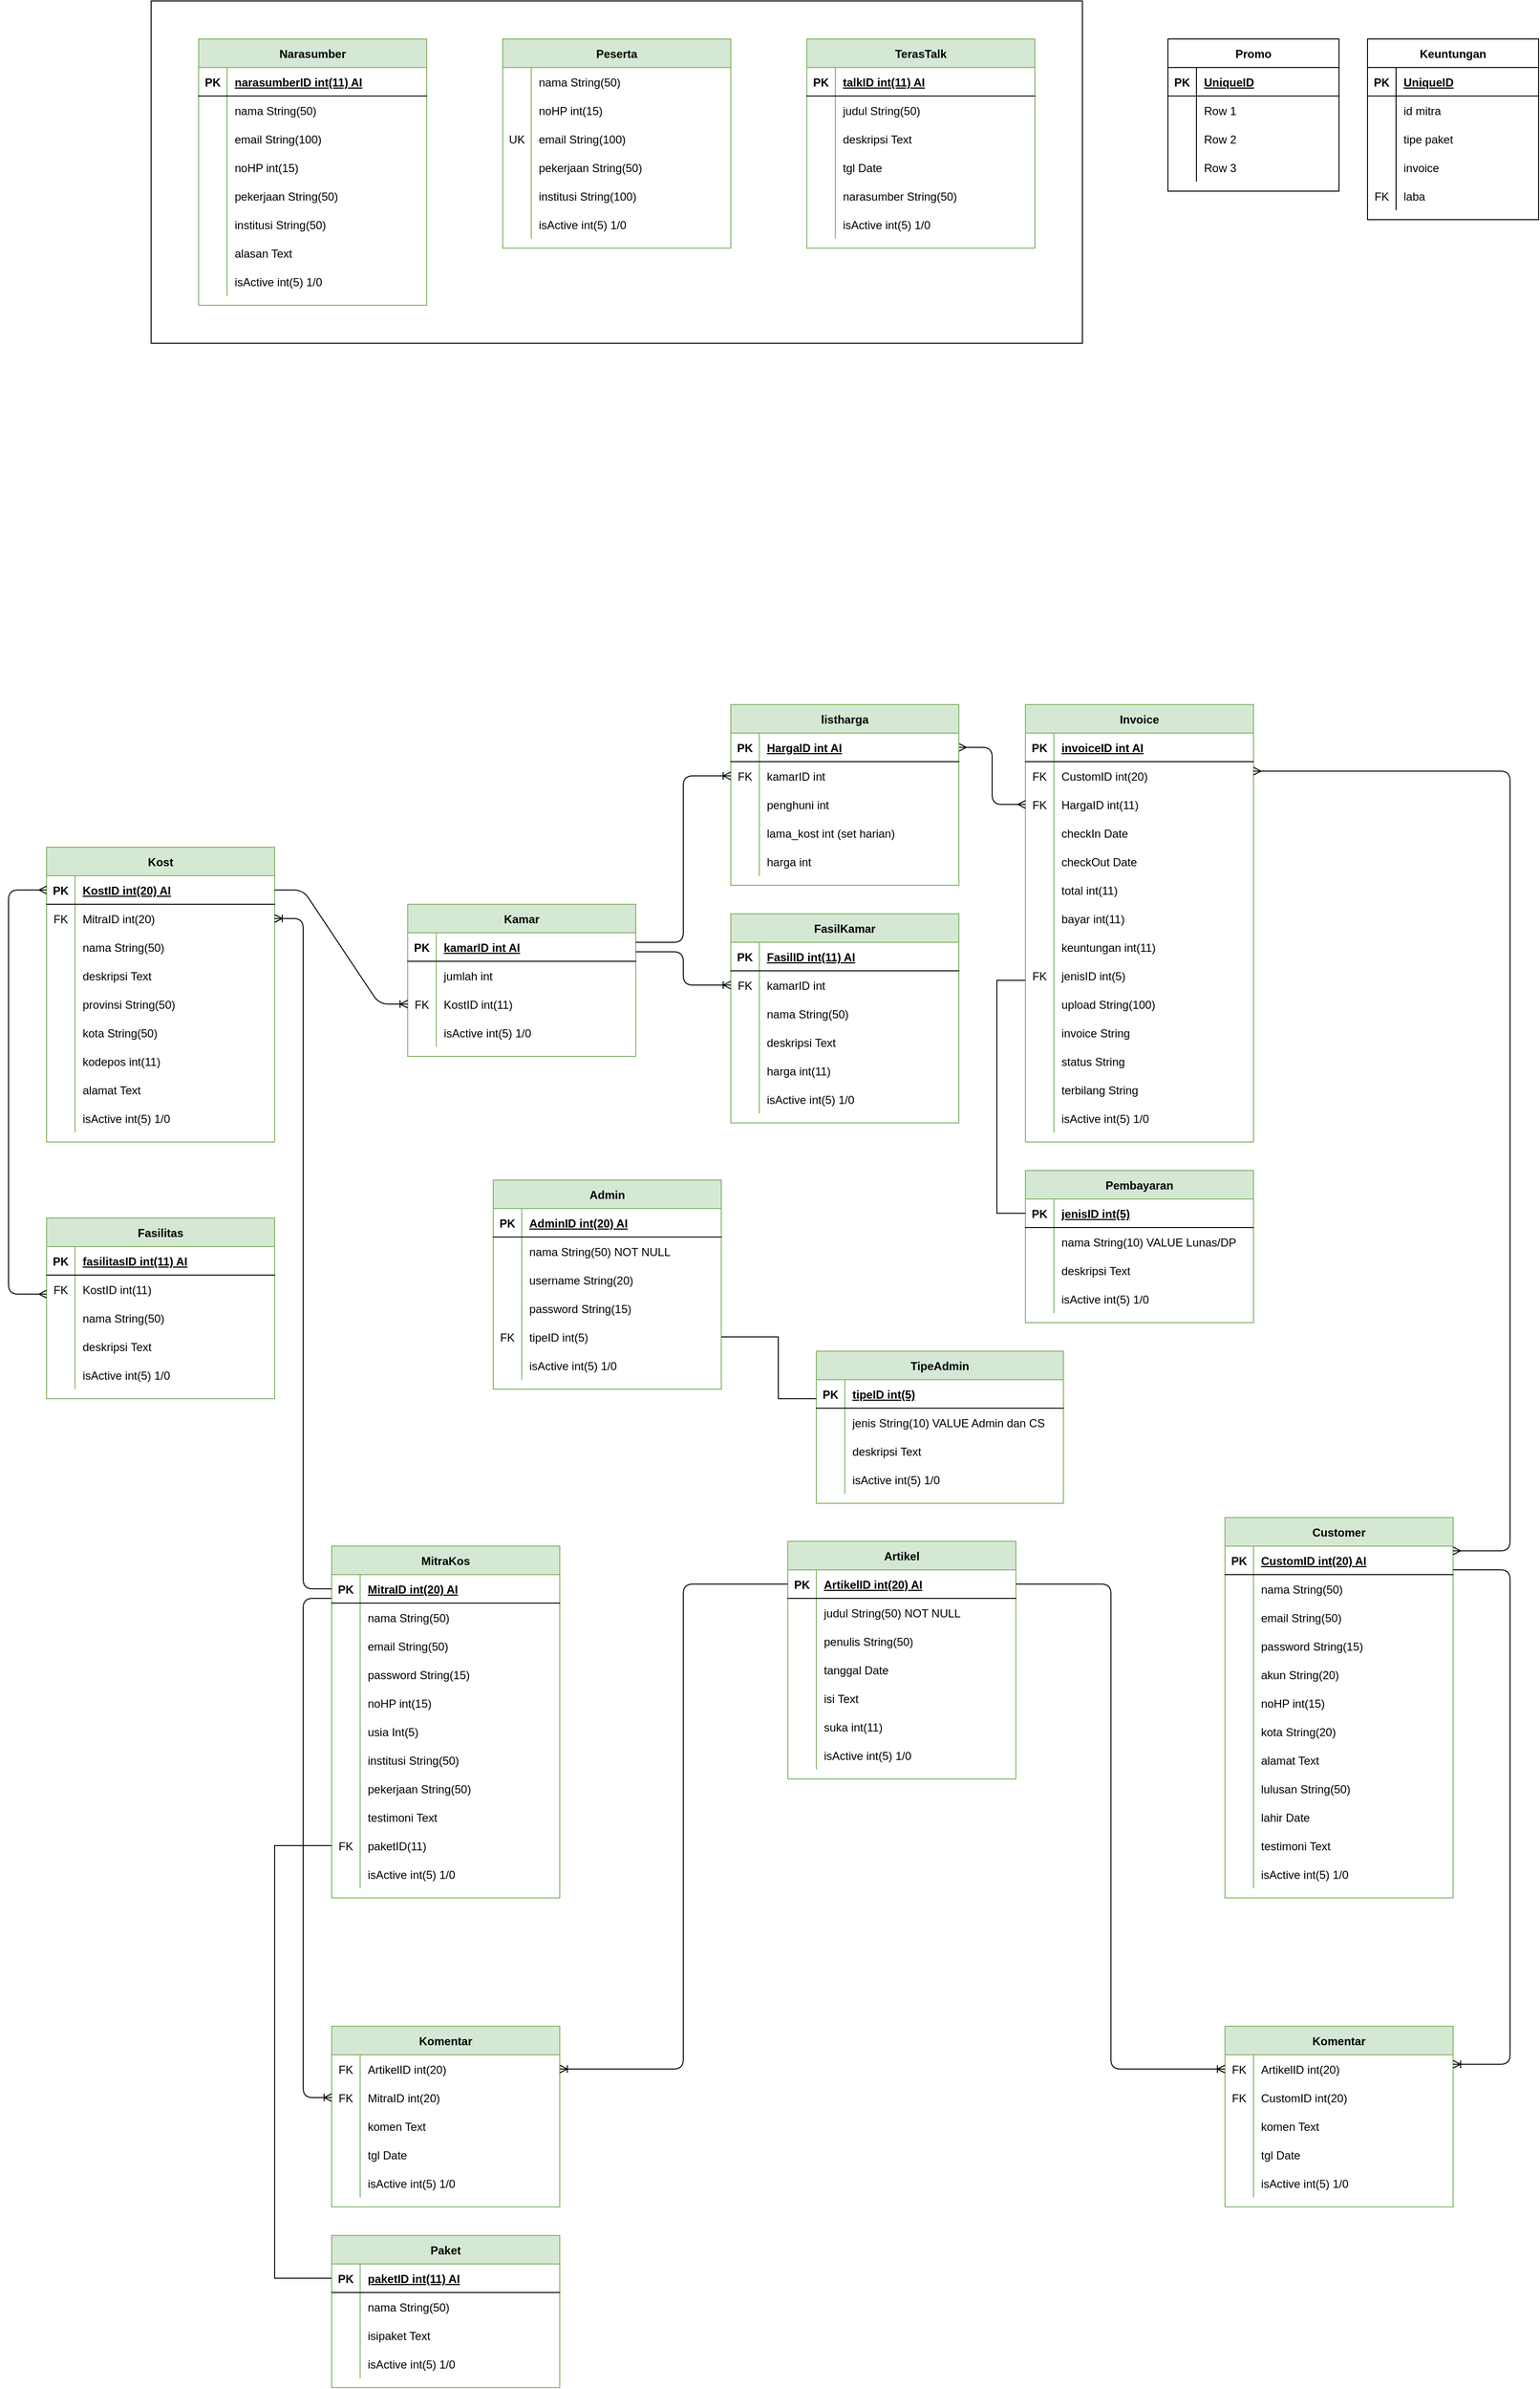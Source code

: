 <mxfile version="14.7.7" type="github">
  <diagram id="R2lEEEUBdFMjLlhIrx00" name="Page-1">
    <mxGraphModel dx="1038" dy="2785" grid="1" gridSize="10" guides="1" tooltips="1" connect="1" arrows="1" fold="1" page="1" pageScale="1" pageWidth="850" pageHeight="1100" math="0" shadow="0" extFonts="Permanent Marker^https://fonts.googleapis.com/css?family=Permanent+Marker">
      <root>
        <mxCell id="0" />
        <mxCell id="1" parent="0" />
        <mxCell id="P9zm7mBbjRSj-fUbbiur-124" value="" style="rounded=0;whiteSpace=wrap;html=1;" parent="1" vertex="1">
          <mxGeometry x="190" y="-1420" width="980" height="360" as="geometry" />
        </mxCell>
        <mxCell id="C-vyLk0tnHw3VtMMgP7b-2" value="MitraKos" style="shape=table;startSize=30;container=1;collapsible=1;childLayout=tableLayout;fixedRows=1;rowLines=0;fontStyle=1;align=center;resizeLast=1;fillColor=#d5e8d4;strokeColor=#82b366;" parent="1" vertex="1">
          <mxGeometry x="380" y="205" width="240" height="370" as="geometry" />
        </mxCell>
        <mxCell id="C-vyLk0tnHw3VtMMgP7b-3" value="" style="shape=partialRectangle;collapsible=0;dropTarget=0;pointerEvents=0;fillColor=none;points=[[0,0.5],[1,0.5]];portConstraint=eastwest;top=0;left=0;right=0;bottom=1;" parent="C-vyLk0tnHw3VtMMgP7b-2" vertex="1">
          <mxGeometry y="30" width="240" height="30" as="geometry" />
        </mxCell>
        <mxCell id="C-vyLk0tnHw3VtMMgP7b-4" value="PK" style="shape=partialRectangle;overflow=hidden;connectable=0;fillColor=none;top=0;left=0;bottom=0;right=0;fontStyle=1;" parent="C-vyLk0tnHw3VtMMgP7b-3" vertex="1">
          <mxGeometry width="30" height="30" as="geometry" />
        </mxCell>
        <mxCell id="C-vyLk0tnHw3VtMMgP7b-5" value="MitraID int(20) AI" style="shape=partialRectangle;overflow=hidden;connectable=0;fillColor=none;top=0;left=0;bottom=0;right=0;align=left;spacingLeft=6;fontStyle=5;" parent="C-vyLk0tnHw3VtMMgP7b-3" vertex="1">
          <mxGeometry x="30" width="210" height="30" as="geometry" />
        </mxCell>
        <mxCell id="ffUMGI0l-oCxzZnz-d5E-13" value="" style="shape=partialRectangle;collapsible=0;dropTarget=0;pointerEvents=0;fillColor=none;top=0;left=0;bottom=0;right=0;points=[[0,0.5],[1,0.5]];portConstraint=eastwest;" parent="C-vyLk0tnHw3VtMMgP7b-2" vertex="1">
          <mxGeometry y="60" width="240" height="30" as="geometry" />
        </mxCell>
        <mxCell id="ffUMGI0l-oCxzZnz-d5E-14" value="" style="shape=partialRectangle;connectable=0;fillColor=none;top=0;left=0;bottom=0;right=0;editable=1;overflow=hidden;" parent="ffUMGI0l-oCxzZnz-d5E-13" vertex="1">
          <mxGeometry width="30" height="30" as="geometry" />
        </mxCell>
        <mxCell id="ffUMGI0l-oCxzZnz-d5E-15" value="nama String(50)" style="shape=partialRectangle;connectable=0;fillColor=none;top=0;left=0;bottom=0;right=0;align=left;spacingLeft=6;overflow=hidden;" parent="ffUMGI0l-oCxzZnz-d5E-13" vertex="1">
          <mxGeometry x="30" width="210" height="30" as="geometry" />
        </mxCell>
        <mxCell id="ffUMGI0l-oCxzZnz-d5E-22" value="" style="shape=partialRectangle;collapsible=0;dropTarget=0;pointerEvents=0;fillColor=none;top=0;left=0;bottom=0;right=0;points=[[0,0.5],[1,0.5]];portConstraint=eastwest;" parent="C-vyLk0tnHw3VtMMgP7b-2" vertex="1">
          <mxGeometry y="90" width="240" height="30" as="geometry" />
        </mxCell>
        <mxCell id="ffUMGI0l-oCxzZnz-d5E-23" value="" style="shape=partialRectangle;connectable=0;fillColor=none;top=0;left=0;bottom=0;right=0;editable=1;overflow=hidden;" parent="ffUMGI0l-oCxzZnz-d5E-22" vertex="1">
          <mxGeometry width="30" height="30" as="geometry" />
        </mxCell>
        <mxCell id="ffUMGI0l-oCxzZnz-d5E-24" value="email String(50)" style="shape=partialRectangle;connectable=0;fillColor=none;top=0;left=0;bottom=0;right=0;align=left;spacingLeft=6;overflow=hidden;" parent="ffUMGI0l-oCxzZnz-d5E-22" vertex="1">
          <mxGeometry x="30" width="210" height="30" as="geometry" />
        </mxCell>
        <mxCell id="MSCEYPDpTgHz3eHi6D1c-86" value="" style="shape=partialRectangle;collapsible=0;dropTarget=0;pointerEvents=0;fillColor=none;top=0;left=0;bottom=0;right=0;points=[[0,0.5],[1,0.5]];portConstraint=eastwest;" parent="C-vyLk0tnHw3VtMMgP7b-2" vertex="1">
          <mxGeometry y="120" width="240" height="30" as="geometry" />
        </mxCell>
        <mxCell id="MSCEYPDpTgHz3eHi6D1c-87" value="" style="shape=partialRectangle;connectable=0;fillColor=none;top=0;left=0;bottom=0;right=0;editable=1;overflow=hidden;" parent="MSCEYPDpTgHz3eHi6D1c-86" vertex="1">
          <mxGeometry width="30" height="30" as="geometry" />
        </mxCell>
        <mxCell id="MSCEYPDpTgHz3eHi6D1c-88" value="password String(15)" style="shape=partialRectangle;connectable=0;fillColor=none;top=0;left=0;bottom=0;right=0;align=left;spacingLeft=6;overflow=hidden;" parent="MSCEYPDpTgHz3eHi6D1c-86" vertex="1">
          <mxGeometry x="30" width="210" height="30" as="geometry" />
        </mxCell>
        <mxCell id="ffUMGI0l-oCxzZnz-d5E-28" value="" style="shape=partialRectangle;collapsible=0;dropTarget=0;pointerEvents=0;fillColor=none;top=0;left=0;bottom=0;right=0;points=[[0,0.5],[1,0.5]];portConstraint=eastwest;" parent="C-vyLk0tnHw3VtMMgP7b-2" vertex="1">
          <mxGeometry y="150" width="240" height="30" as="geometry" />
        </mxCell>
        <mxCell id="ffUMGI0l-oCxzZnz-d5E-29" value="" style="shape=partialRectangle;connectable=0;fillColor=none;top=0;left=0;bottom=0;right=0;editable=1;overflow=hidden;" parent="ffUMGI0l-oCxzZnz-d5E-28" vertex="1">
          <mxGeometry width="30" height="30" as="geometry" />
        </mxCell>
        <mxCell id="ffUMGI0l-oCxzZnz-d5E-30" value="noHP int(15)" style="shape=partialRectangle;connectable=0;fillColor=none;top=0;left=0;bottom=0;right=0;align=left;spacingLeft=6;overflow=hidden;" parent="ffUMGI0l-oCxzZnz-d5E-28" vertex="1">
          <mxGeometry x="30" width="210" height="30" as="geometry" />
        </mxCell>
        <mxCell id="MSCEYPDpTgHz3eHi6D1c-19" value="" style="shape=partialRectangle;collapsible=0;dropTarget=0;pointerEvents=0;fillColor=none;top=0;left=0;bottom=0;right=0;points=[[0,0.5],[1,0.5]];portConstraint=eastwest;" parent="C-vyLk0tnHw3VtMMgP7b-2" vertex="1">
          <mxGeometry y="180" width="240" height="30" as="geometry" />
        </mxCell>
        <mxCell id="MSCEYPDpTgHz3eHi6D1c-20" value="" style="shape=partialRectangle;connectable=0;fillColor=none;top=0;left=0;bottom=0;right=0;editable=1;overflow=hidden;" parent="MSCEYPDpTgHz3eHi6D1c-19" vertex="1">
          <mxGeometry width="30" height="30" as="geometry" />
        </mxCell>
        <mxCell id="MSCEYPDpTgHz3eHi6D1c-21" value="usia Int(5)" style="shape=partialRectangle;connectable=0;fillColor=none;top=0;left=0;bottom=0;right=0;align=left;spacingLeft=6;overflow=hidden;" parent="MSCEYPDpTgHz3eHi6D1c-19" vertex="1">
          <mxGeometry x="30" width="210" height="30" as="geometry" />
        </mxCell>
        <mxCell id="MSCEYPDpTgHz3eHi6D1c-10" value="" style="shape=partialRectangle;collapsible=0;dropTarget=0;pointerEvents=0;fillColor=none;top=0;left=0;bottom=0;right=0;points=[[0,0.5],[1,0.5]];portConstraint=eastwest;" parent="C-vyLk0tnHw3VtMMgP7b-2" vertex="1">
          <mxGeometry y="210" width="240" height="30" as="geometry" />
        </mxCell>
        <mxCell id="MSCEYPDpTgHz3eHi6D1c-11" value="" style="shape=partialRectangle;connectable=0;fillColor=none;top=0;left=0;bottom=0;right=0;editable=1;overflow=hidden;" parent="MSCEYPDpTgHz3eHi6D1c-10" vertex="1">
          <mxGeometry width="30" height="30" as="geometry" />
        </mxCell>
        <mxCell id="MSCEYPDpTgHz3eHi6D1c-12" value="institusi String(50)" style="shape=partialRectangle;connectable=0;fillColor=none;top=0;left=0;bottom=0;right=0;align=left;spacingLeft=6;overflow=hidden;" parent="MSCEYPDpTgHz3eHi6D1c-10" vertex="1">
          <mxGeometry x="30" width="210" height="30" as="geometry" />
        </mxCell>
        <mxCell id="MSCEYPDpTgHz3eHi6D1c-16" value="" style="shape=partialRectangle;collapsible=0;dropTarget=0;pointerEvents=0;fillColor=none;top=0;left=0;bottom=0;right=0;points=[[0,0.5],[1,0.5]];portConstraint=eastwest;" parent="C-vyLk0tnHw3VtMMgP7b-2" vertex="1">
          <mxGeometry y="240" width="240" height="30" as="geometry" />
        </mxCell>
        <mxCell id="MSCEYPDpTgHz3eHi6D1c-17" value="" style="shape=partialRectangle;connectable=0;fillColor=none;top=0;left=0;bottom=0;right=0;editable=1;overflow=hidden;" parent="MSCEYPDpTgHz3eHi6D1c-16" vertex="1">
          <mxGeometry width="30" height="30" as="geometry" />
        </mxCell>
        <mxCell id="MSCEYPDpTgHz3eHi6D1c-18" value="pekerjaan String(50)" style="shape=partialRectangle;connectable=0;fillColor=none;top=0;left=0;bottom=0;right=0;align=left;spacingLeft=6;overflow=hidden;" parent="MSCEYPDpTgHz3eHi6D1c-16" vertex="1">
          <mxGeometry x="30" width="210" height="30" as="geometry" />
        </mxCell>
        <mxCell id="MSCEYPDpTgHz3eHi6D1c-13" value="" style="shape=partialRectangle;collapsible=0;dropTarget=0;pointerEvents=0;fillColor=none;top=0;left=0;bottom=0;right=0;points=[[0,0.5],[1,0.5]];portConstraint=eastwest;" parent="C-vyLk0tnHw3VtMMgP7b-2" vertex="1">
          <mxGeometry y="270" width="240" height="30" as="geometry" />
        </mxCell>
        <mxCell id="MSCEYPDpTgHz3eHi6D1c-14" value="" style="shape=partialRectangle;connectable=0;fillColor=none;top=0;left=0;bottom=0;right=0;editable=1;overflow=hidden;" parent="MSCEYPDpTgHz3eHi6D1c-13" vertex="1">
          <mxGeometry width="30" height="30" as="geometry" />
        </mxCell>
        <mxCell id="MSCEYPDpTgHz3eHi6D1c-15" value="testimoni Text" style="shape=partialRectangle;connectable=0;fillColor=none;top=0;left=0;bottom=0;right=0;align=left;spacingLeft=6;overflow=hidden;" parent="MSCEYPDpTgHz3eHi6D1c-13" vertex="1">
          <mxGeometry x="30" width="210" height="30" as="geometry" />
        </mxCell>
        <mxCell id="P9zm7mBbjRSj-fUbbiur-150" value="" style="shape=partialRectangle;collapsible=0;dropTarget=0;pointerEvents=0;fillColor=none;top=0;left=0;bottom=0;right=0;points=[[0,0.5],[1,0.5]];portConstraint=eastwest;" parent="C-vyLk0tnHw3VtMMgP7b-2" vertex="1">
          <mxGeometry y="300" width="240" height="30" as="geometry" />
        </mxCell>
        <mxCell id="P9zm7mBbjRSj-fUbbiur-151" value="FK" style="shape=partialRectangle;connectable=0;fillColor=none;top=0;left=0;bottom=0;right=0;fontStyle=0;overflow=hidden;" parent="P9zm7mBbjRSj-fUbbiur-150" vertex="1">
          <mxGeometry width="30" height="30" as="geometry" />
        </mxCell>
        <mxCell id="P9zm7mBbjRSj-fUbbiur-152" value="paketID(11)" style="shape=partialRectangle;connectable=0;fillColor=none;top=0;left=0;bottom=0;right=0;align=left;spacingLeft=6;fontStyle=0;overflow=hidden;" parent="P9zm7mBbjRSj-fUbbiur-150" vertex="1">
          <mxGeometry x="30" width="210" height="30" as="geometry" />
        </mxCell>
        <mxCell id="H4mI2jvYsFva550mSrZ_-73" value="" style="shape=partialRectangle;collapsible=0;dropTarget=0;pointerEvents=0;fillColor=none;top=0;left=0;bottom=0;right=0;points=[[0,0.5],[1,0.5]];portConstraint=eastwest;" parent="C-vyLk0tnHw3VtMMgP7b-2" vertex="1">
          <mxGeometry y="330" width="240" height="30" as="geometry" />
        </mxCell>
        <mxCell id="H4mI2jvYsFva550mSrZ_-74" value="" style="shape=partialRectangle;connectable=0;fillColor=none;top=0;left=0;bottom=0;right=0;editable=1;overflow=hidden;" parent="H4mI2jvYsFva550mSrZ_-73" vertex="1">
          <mxGeometry width="30" height="30" as="geometry" />
        </mxCell>
        <mxCell id="H4mI2jvYsFva550mSrZ_-75" value="isActive int(5) 1/0" style="shape=partialRectangle;connectable=0;fillColor=none;top=0;left=0;bottom=0;right=0;align=left;spacingLeft=6;overflow=hidden;" parent="H4mI2jvYsFva550mSrZ_-73" vertex="1">
          <mxGeometry x="30" width="210" height="30" as="geometry" />
        </mxCell>
        <mxCell id="C-vyLk0tnHw3VtMMgP7b-13" value="Customer" style="shape=table;startSize=30;container=1;collapsible=1;childLayout=tableLayout;fixedRows=1;rowLines=0;fontStyle=1;align=center;resizeLast=1;fillColor=#d5e8d4;strokeColor=#82b366;" parent="1" vertex="1">
          <mxGeometry x="1320" y="175" width="240" height="400" as="geometry" />
        </mxCell>
        <mxCell id="C-vyLk0tnHw3VtMMgP7b-14" value="" style="shape=partialRectangle;collapsible=0;dropTarget=0;pointerEvents=0;fillColor=none;points=[[0,0.5],[1,0.5]];portConstraint=eastwest;top=0;left=0;right=0;bottom=1;" parent="C-vyLk0tnHw3VtMMgP7b-13" vertex="1">
          <mxGeometry y="30" width="240" height="30" as="geometry" />
        </mxCell>
        <mxCell id="C-vyLk0tnHw3VtMMgP7b-15" value="PK" style="shape=partialRectangle;overflow=hidden;connectable=0;fillColor=none;top=0;left=0;bottom=0;right=0;fontStyle=1;" parent="C-vyLk0tnHw3VtMMgP7b-14" vertex="1">
          <mxGeometry width="30" height="30" as="geometry" />
        </mxCell>
        <mxCell id="C-vyLk0tnHw3VtMMgP7b-16" value="CustomID int(20) AI" style="shape=partialRectangle;overflow=hidden;connectable=0;fillColor=none;top=0;left=0;bottom=0;right=0;align=left;spacingLeft=6;fontStyle=5;" parent="C-vyLk0tnHw3VtMMgP7b-14" vertex="1">
          <mxGeometry x="30" width="210" height="30" as="geometry" />
        </mxCell>
        <mxCell id="ffUMGI0l-oCxzZnz-d5E-40" value="" style="shape=partialRectangle;collapsible=0;dropTarget=0;pointerEvents=0;fillColor=none;top=0;left=0;bottom=0;right=0;points=[[0,0.5],[1,0.5]];portConstraint=eastwest;" parent="C-vyLk0tnHw3VtMMgP7b-13" vertex="1">
          <mxGeometry y="60" width="240" height="30" as="geometry" />
        </mxCell>
        <mxCell id="ffUMGI0l-oCxzZnz-d5E-41" value="" style="shape=partialRectangle;connectable=0;fillColor=none;top=0;left=0;bottom=0;right=0;editable=1;overflow=hidden;" parent="ffUMGI0l-oCxzZnz-d5E-40" vertex="1">
          <mxGeometry width="30" height="30" as="geometry" />
        </mxCell>
        <mxCell id="ffUMGI0l-oCxzZnz-d5E-42" value="nama String(50)" style="shape=partialRectangle;connectable=0;fillColor=none;top=0;left=0;bottom=0;right=0;align=left;spacingLeft=6;overflow=hidden;" parent="ffUMGI0l-oCxzZnz-d5E-40" vertex="1">
          <mxGeometry x="30" width="210" height="30" as="geometry" />
        </mxCell>
        <mxCell id="ffUMGI0l-oCxzZnz-d5E-58" value="" style="shape=partialRectangle;collapsible=0;dropTarget=0;pointerEvents=0;fillColor=none;top=0;left=0;bottom=0;right=0;points=[[0,0.5],[1,0.5]];portConstraint=eastwest;" parent="C-vyLk0tnHw3VtMMgP7b-13" vertex="1">
          <mxGeometry y="90" width="240" height="30" as="geometry" />
        </mxCell>
        <mxCell id="ffUMGI0l-oCxzZnz-d5E-59" value="" style="shape=partialRectangle;connectable=0;fillColor=none;top=0;left=0;bottom=0;right=0;editable=1;overflow=hidden;" parent="ffUMGI0l-oCxzZnz-d5E-58" vertex="1">
          <mxGeometry width="30" height="30" as="geometry" />
        </mxCell>
        <mxCell id="ffUMGI0l-oCxzZnz-d5E-60" value="email String(50)" style="shape=partialRectangle;connectable=0;fillColor=none;top=0;left=0;bottom=0;right=0;align=left;spacingLeft=6;overflow=hidden;" parent="ffUMGI0l-oCxzZnz-d5E-58" vertex="1">
          <mxGeometry x="30" width="210" height="30" as="geometry" />
        </mxCell>
        <mxCell id="MSCEYPDpTgHz3eHi6D1c-83" value="" style="shape=partialRectangle;collapsible=0;dropTarget=0;pointerEvents=0;fillColor=none;top=0;left=0;bottom=0;right=0;points=[[0,0.5],[1,0.5]];portConstraint=eastwest;" parent="C-vyLk0tnHw3VtMMgP7b-13" vertex="1">
          <mxGeometry y="120" width="240" height="30" as="geometry" />
        </mxCell>
        <mxCell id="MSCEYPDpTgHz3eHi6D1c-84" value="" style="shape=partialRectangle;connectable=0;fillColor=none;top=0;left=0;bottom=0;right=0;editable=1;overflow=hidden;" parent="MSCEYPDpTgHz3eHi6D1c-83" vertex="1">
          <mxGeometry width="30" height="30" as="geometry" />
        </mxCell>
        <mxCell id="MSCEYPDpTgHz3eHi6D1c-85" value="password String(15)" style="shape=partialRectangle;connectable=0;fillColor=none;top=0;left=0;bottom=0;right=0;align=left;spacingLeft=6;overflow=hidden;" parent="MSCEYPDpTgHz3eHi6D1c-83" vertex="1">
          <mxGeometry x="30" width="210" height="30" as="geometry" />
        </mxCell>
        <mxCell id="ffUMGI0l-oCxzZnz-d5E-61" value="" style="shape=partialRectangle;collapsible=0;dropTarget=0;pointerEvents=0;fillColor=none;top=0;left=0;bottom=0;right=0;points=[[0,0.5],[1,0.5]];portConstraint=eastwest;" parent="C-vyLk0tnHw3VtMMgP7b-13" vertex="1">
          <mxGeometry y="150" width="240" height="30" as="geometry" />
        </mxCell>
        <mxCell id="ffUMGI0l-oCxzZnz-d5E-62" value="" style="shape=partialRectangle;connectable=0;fillColor=none;top=0;left=0;bottom=0;right=0;editable=1;overflow=hidden;" parent="ffUMGI0l-oCxzZnz-d5E-61" vertex="1">
          <mxGeometry width="30" height="30" as="geometry" />
        </mxCell>
        <mxCell id="ffUMGI0l-oCxzZnz-d5E-63" value="akun String(20)" style="shape=partialRectangle;connectable=0;fillColor=none;top=0;left=0;bottom=0;right=0;align=left;spacingLeft=6;overflow=hidden;" parent="ffUMGI0l-oCxzZnz-d5E-61" vertex="1">
          <mxGeometry x="30" width="210" height="30" as="geometry" />
        </mxCell>
        <mxCell id="ffUMGI0l-oCxzZnz-d5E-55" value="" style="shape=partialRectangle;collapsible=0;dropTarget=0;pointerEvents=0;fillColor=none;top=0;left=0;bottom=0;right=0;points=[[0,0.5],[1,0.5]];portConstraint=eastwest;" parent="C-vyLk0tnHw3VtMMgP7b-13" vertex="1">
          <mxGeometry y="180" width="240" height="30" as="geometry" />
        </mxCell>
        <mxCell id="ffUMGI0l-oCxzZnz-d5E-56" value="" style="shape=partialRectangle;connectable=0;fillColor=none;top=0;left=0;bottom=0;right=0;editable=1;overflow=hidden;" parent="ffUMGI0l-oCxzZnz-d5E-55" vertex="1">
          <mxGeometry width="30" height="30" as="geometry" />
        </mxCell>
        <mxCell id="ffUMGI0l-oCxzZnz-d5E-57" value="noHP int(15)" style="shape=partialRectangle;connectable=0;fillColor=none;top=0;left=0;bottom=0;right=0;align=left;spacingLeft=6;overflow=hidden;" parent="ffUMGI0l-oCxzZnz-d5E-55" vertex="1">
          <mxGeometry x="30" width="210" height="30" as="geometry" />
        </mxCell>
        <mxCell id="ffUMGI0l-oCxzZnz-d5E-52" value="" style="shape=partialRectangle;collapsible=0;dropTarget=0;pointerEvents=0;fillColor=none;top=0;left=0;bottom=0;right=0;points=[[0,0.5],[1,0.5]];portConstraint=eastwest;" parent="C-vyLk0tnHw3VtMMgP7b-13" vertex="1">
          <mxGeometry y="210" width="240" height="30" as="geometry" />
        </mxCell>
        <mxCell id="ffUMGI0l-oCxzZnz-d5E-53" value="" style="shape=partialRectangle;connectable=0;fillColor=none;top=0;left=0;bottom=0;right=0;editable=1;overflow=hidden;" parent="ffUMGI0l-oCxzZnz-d5E-52" vertex="1">
          <mxGeometry width="30" height="30" as="geometry" />
        </mxCell>
        <mxCell id="ffUMGI0l-oCxzZnz-d5E-54" value="kota String(20)" style="shape=partialRectangle;connectable=0;fillColor=none;top=0;left=0;bottom=0;right=0;align=left;spacingLeft=6;overflow=hidden;" parent="ffUMGI0l-oCxzZnz-d5E-52" vertex="1">
          <mxGeometry x="30" width="210" height="30" as="geometry" />
        </mxCell>
        <mxCell id="ffUMGI0l-oCxzZnz-d5E-49" value="" style="shape=partialRectangle;collapsible=0;dropTarget=0;pointerEvents=0;fillColor=none;top=0;left=0;bottom=0;right=0;points=[[0,0.5],[1,0.5]];portConstraint=eastwest;" parent="C-vyLk0tnHw3VtMMgP7b-13" vertex="1">
          <mxGeometry y="240" width="240" height="30" as="geometry" />
        </mxCell>
        <mxCell id="ffUMGI0l-oCxzZnz-d5E-50" value="" style="shape=partialRectangle;connectable=0;fillColor=none;top=0;left=0;bottom=0;right=0;editable=1;overflow=hidden;" parent="ffUMGI0l-oCxzZnz-d5E-49" vertex="1">
          <mxGeometry width="30" height="30" as="geometry" />
        </mxCell>
        <mxCell id="ffUMGI0l-oCxzZnz-d5E-51" value="alamat Text" style="shape=partialRectangle;connectable=0;fillColor=none;top=0;left=0;bottom=0;right=0;align=left;spacingLeft=6;overflow=hidden;" parent="ffUMGI0l-oCxzZnz-d5E-49" vertex="1">
          <mxGeometry x="30" width="210" height="30" as="geometry" />
        </mxCell>
        <mxCell id="ffUMGI0l-oCxzZnz-d5E-46" value="" style="shape=partialRectangle;collapsible=0;dropTarget=0;pointerEvents=0;fillColor=none;top=0;left=0;bottom=0;right=0;points=[[0,0.5],[1,0.5]];portConstraint=eastwest;" parent="C-vyLk0tnHw3VtMMgP7b-13" vertex="1">
          <mxGeometry y="270" width="240" height="30" as="geometry" />
        </mxCell>
        <mxCell id="ffUMGI0l-oCxzZnz-d5E-47" value="" style="shape=partialRectangle;connectable=0;fillColor=none;top=0;left=0;bottom=0;right=0;editable=1;overflow=hidden;" parent="ffUMGI0l-oCxzZnz-d5E-46" vertex="1">
          <mxGeometry width="30" height="30" as="geometry" />
        </mxCell>
        <mxCell id="ffUMGI0l-oCxzZnz-d5E-48" value="lulusan String(50)" style="shape=partialRectangle;connectable=0;fillColor=none;top=0;left=0;bottom=0;right=0;align=left;spacingLeft=6;overflow=hidden;" parent="ffUMGI0l-oCxzZnz-d5E-46" vertex="1">
          <mxGeometry x="30" width="210" height="30" as="geometry" />
        </mxCell>
        <mxCell id="ffUMGI0l-oCxzZnz-d5E-43" value="" style="shape=partialRectangle;collapsible=0;dropTarget=0;pointerEvents=0;fillColor=none;top=0;left=0;bottom=0;right=0;points=[[0,0.5],[1,0.5]];portConstraint=eastwest;" parent="C-vyLk0tnHw3VtMMgP7b-13" vertex="1">
          <mxGeometry y="300" width="240" height="30" as="geometry" />
        </mxCell>
        <mxCell id="ffUMGI0l-oCxzZnz-d5E-44" value="" style="shape=partialRectangle;connectable=0;fillColor=none;top=0;left=0;bottom=0;right=0;editable=1;overflow=hidden;" parent="ffUMGI0l-oCxzZnz-d5E-43" vertex="1">
          <mxGeometry width="30" height="30" as="geometry" />
        </mxCell>
        <mxCell id="ffUMGI0l-oCxzZnz-d5E-45" value="lahir Date" style="shape=partialRectangle;connectable=0;fillColor=none;top=0;left=0;bottom=0;right=0;align=left;spacingLeft=6;overflow=hidden;" parent="ffUMGI0l-oCxzZnz-d5E-43" vertex="1">
          <mxGeometry x="30" width="210" height="30" as="geometry" />
        </mxCell>
        <mxCell id="ffUMGI0l-oCxzZnz-d5E-85" value="" style="shape=partialRectangle;collapsible=0;dropTarget=0;pointerEvents=0;fillColor=none;top=0;left=0;bottom=0;right=0;points=[[0,0.5],[1,0.5]];portConstraint=eastwest;" parent="C-vyLk0tnHw3VtMMgP7b-13" vertex="1">
          <mxGeometry y="330" width="240" height="30" as="geometry" />
        </mxCell>
        <mxCell id="ffUMGI0l-oCxzZnz-d5E-86" value="" style="shape=partialRectangle;connectable=0;fillColor=none;top=0;left=0;bottom=0;right=0;editable=1;overflow=hidden;" parent="ffUMGI0l-oCxzZnz-d5E-85" vertex="1">
          <mxGeometry width="30" height="30" as="geometry" />
        </mxCell>
        <mxCell id="ffUMGI0l-oCxzZnz-d5E-87" value="testimoni Text" style="shape=partialRectangle;connectable=0;fillColor=none;top=0;left=0;bottom=0;right=0;align=left;spacingLeft=6;overflow=hidden;" parent="ffUMGI0l-oCxzZnz-d5E-85" vertex="1">
          <mxGeometry x="30" width="210" height="30" as="geometry" />
        </mxCell>
        <mxCell id="H4mI2jvYsFva550mSrZ_-85" value="" style="shape=partialRectangle;collapsible=0;dropTarget=0;pointerEvents=0;fillColor=none;top=0;left=0;bottom=0;right=0;points=[[0,0.5],[1,0.5]];portConstraint=eastwest;" parent="C-vyLk0tnHw3VtMMgP7b-13" vertex="1">
          <mxGeometry y="360" width="240" height="30" as="geometry" />
        </mxCell>
        <mxCell id="H4mI2jvYsFva550mSrZ_-86" value="" style="shape=partialRectangle;connectable=0;fillColor=none;top=0;left=0;bottom=0;right=0;editable=1;overflow=hidden;" parent="H4mI2jvYsFva550mSrZ_-85" vertex="1">
          <mxGeometry width="30" height="30" as="geometry" />
        </mxCell>
        <mxCell id="H4mI2jvYsFva550mSrZ_-87" value="isActive int(5) 1/0" style="shape=partialRectangle;connectable=0;fillColor=none;top=0;left=0;bottom=0;right=0;align=left;spacingLeft=6;overflow=hidden;" parent="H4mI2jvYsFva550mSrZ_-85" vertex="1">
          <mxGeometry x="30" width="210" height="30" as="geometry" />
        </mxCell>
        <mxCell id="C-vyLk0tnHw3VtMMgP7b-23" value="Admin" style="shape=table;startSize=30;container=1;collapsible=1;childLayout=tableLayout;fixedRows=1;rowLines=0;fontStyle=1;align=center;resizeLast=1;fillColor=#d5e8d4;strokeColor=#82b366;" parent="1" vertex="1">
          <mxGeometry x="550" y="-180" width="240" height="220" as="geometry" />
        </mxCell>
        <mxCell id="C-vyLk0tnHw3VtMMgP7b-24" value="" style="shape=partialRectangle;collapsible=0;dropTarget=0;pointerEvents=0;fillColor=none;points=[[0,0.5],[1,0.5]];portConstraint=eastwest;top=0;left=0;right=0;bottom=1;" parent="C-vyLk0tnHw3VtMMgP7b-23" vertex="1">
          <mxGeometry y="30" width="240" height="30" as="geometry" />
        </mxCell>
        <mxCell id="C-vyLk0tnHw3VtMMgP7b-25" value="PK" style="shape=partialRectangle;overflow=hidden;connectable=0;fillColor=none;top=0;left=0;bottom=0;right=0;fontStyle=1;" parent="C-vyLk0tnHw3VtMMgP7b-24" vertex="1">
          <mxGeometry width="30" height="30" as="geometry" />
        </mxCell>
        <mxCell id="C-vyLk0tnHw3VtMMgP7b-26" value="AdminID int(20) AI" style="shape=partialRectangle;overflow=hidden;connectable=0;fillColor=none;top=0;left=0;bottom=0;right=0;align=left;spacingLeft=6;fontStyle=5;" parent="C-vyLk0tnHw3VtMMgP7b-24" vertex="1">
          <mxGeometry x="30" width="210" height="30" as="geometry" />
        </mxCell>
        <mxCell id="C-vyLk0tnHw3VtMMgP7b-27" value="" style="shape=partialRectangle;collapsible=0;dropTarget=0;pointerEvents=0;fillColor=none;points=[[0,0.5],[1,0.5]];portConstraint=eastwest;top=0;left=0;right=0;bottom=0;" parent="C-vyLk0tnHw3VtMMgP7b-23" vertex="1">
          <mxGeometry y="60" width="240" height="30" as="geometry" />
        </mxCell>
        <mxCell id="C-vyLk0tnHw3VtMMgP7b-28" value="" style="shape=partialRectangle;overflow=hidden;connectable=0;fillColor=none;top=0;left=0;bottom=0;right=0;" parent="C-vyLk0tnHw3VtMMgP7b-27" vertex="1">
          <mxGeometry width="30" height="30" as="geometry" />
        </mxCell>
        <mxCell id="C-vyLk0tnHw3VtMMgP7b-29" value="nama String(50) NOT NULL" style="shape=partialRectangle;overflow=hidden;connectable=0;fillColor=none;top=0;left=0;bottom=0;right=0;align=left;spacingLeft=6;" parent="C-vyLk0tnHw3VtMMgP7b-27" vertex="1">
          <mxGeometry x="30" width="210" height="30" as="geometry" />
        </mxCell>
        <mxCell id="g_g0oi2SCl1KIRsVDfD7-33" value="" style="shape=partialRectangle;collapsible=0;dropTarget=0;pointerEvents=0;fillColor=none;top=0;left=0;bottom=0;right=0;points=[[0,0.5],[1,0.5]];portConstraint=eastwest;" parent="C-vyLk0tnHw3VtMMgP7b-23" vertex="1">
          <mxGeometry y="90" width="240" height="30" as="geometry" />
        </mxCell>
        <mxCell id="g_g0oi2SCl1KIRsVDfD7-34" value="" style="shape=partialRectangle;connectable=0;fillColor=none;top=0;left=0;bottom=0;right=0;editable=1;overflow=hidden;" parent="g_g0oi2SCl1KIRsVDfD7-33" vertex="1">
          <mxGeometry width="30" height="30" as="geometry" />
        </mxCell>
        <mxCell id="g_g0oi2SCl1KIRsVDfD7-35" value="username String(20)" style="shape=partialRectangle;connectable=0;fillColor=none;top=0;left=0;bottom=0;right=0;align=left;spacingLeft=6;overflow=hidden;" parent="g_g0oi2SCl1KIRsVDfD7-33" vertex="1">
          <mxGeometry x="30" width="210" height="30" as="geometry" />
        </mxCell>
        <mxCell id="ffUMGI0l-oCxzZnz-d5E-1" value="" style="shape=partialRectangle;collapsible=0;dropTarget=0;pointerEvents=0;fillColor=none;top=0;left=0;bottom=0;right=0;points=[[0,0.5],[1,0.5]];portConstraint=eastwest;" parent="C-vyLk0tnHw3VtMMgP7b-23" vertex="1">
          <mxGeometry y="120" width="240" height="30" as="geometry" />
        </mxCell>
        <mxCell id="ffUMGI0l-oCxzZnz-d5E-2" value="" style="shape=partialRectangle;connectable=0;fillColor=none;top=0;left=0;bottom=0;right=0;editable=1;overflow=hidden;" parent="ffUMGI0l-oCxzZnz-d5E-1" vertex="1">
          <mxGeometry width="30" height="30" as="geometry" />
        </mxCell>
        <mxCell id="ffUMGI0l-oCxzZnz-d5E-3" value="password String(15)" style="shape=partialRectangle;connectable=0;fillColor=none;top=0;left=0;bottom=0;right=0;align=left;spacingLeft=6;overflow=hidden;" parent="ffUMGI0l-oCxzZnz-d5E-1" vertex="1">
          <mxGeometry x="30" width="210" height="30" as="geometry" />
        </mxCell>
        <mxCell id="ffUMGI0l-oCxzZnz-d5E-4" value="" style="shape=partialRectangle;collapsible=0;dropTarget=0;pointerEvents=0;fillColor=none;top=0;left=0;bottom=0;right=0;points=[[0,0.5],[1,0.5]];portConstraint=eastwest;" parent="C-vyLk0tnHw3VtMMgP7b-23" vertex="1">
          <mxGeometry y="150" width="240" height="30" as="geometry" />
        </mxCell>
        <mxCell id="ffUMGI0l-oCxzZnz-d5E-5" value="FK" style="shape=partialRectangle;connectable=0;fillColor=none;top=0;left=0;bottom=0;right=0;editable=1;overflow=hidden;" parent="ffUMGI0l-oCxzZnz-d5E-4" vertex="1">
          <mxGeometry width="30" height="30" as="geometry" />
        </mxCell>
        <mxCell id="ffUMGI0l-oCxzZnz-d5E-6" value="tipeID int(5)" style="shape=partialRectangle;connectable=0;fillColor=none;top=0;left=0;bottom=0;right=0;align=left;spacingLeft=6;overflow=hidden;" parent="ffUMGI0l-oCxzZnz-d5E-4" vertex="1">
          <mxGeometry x="30" width="210" height="30" as="geometry" />
        </mxCell>
        <mxCell id="H4mI2jvYsFva550mSrZ_-100" value="" style="shape=partialRectangle;collapsible=0;dropTarget=0;pointerEvents=0;fillColor=none;top=0;left=0;bottom=0;right=0;points=[[0,0.5],[1,0.5]];portConstraint=eastwest;" parent="C-vyLk0tnHw3VtMMgP7b-23" vertex="1">
          <mxGeometry y="180" width="240" height="30" as="geometry" />
        </mxCell>
        <mxCell id="H4mI2jvYsFva550mSrZ_-101" value="" style="shape=partialRectangle;connectable=0;fillColor=none;top=0;left=0;bottom=0;right=0;editable=1;overflow=hidden;" parent="H4mI2jvYsFva550mSrZ_-100" vertex="1">
          <mxGeometry width="30" height="30" as="geometry" />
        </mxCell>
        <mxCell id="H4mI2jvYsFva550mSrZ_-102" value="isActive int(5) 1/0" style="shape=partialRectangle;connectable=0;fillColor=none;top=0;left=0;bottom=0;right=0;align=left;spacingLeft=6;overflow=hidden;" parent="H4mI2jvYsFva550mSrZ_-100" vertex="1">
          <mxGeometry x="30" width="210" height="30" as="geometry" />
        </mxCell>
        <mxCell id="g_g0oi2SCl1KIRsVDfD7-1" value="Artikel" style="shape=table;startSize=30;container=1;collapsible=1;childLayout=tableLayout;fixedRows=1;rowLines=0;fontStyle=1;align=center;resizeLast=1;fillColor=#d5e8d4;strokeColor=#82b366;" parent="1" vertex="1">
          <mxGeometry x="860" y="200" width="240" height="250" as="geometry" />
        </mxCell>
        <mxCell id="g_g0oi2SCl1KIRsVDfD7-2" value="" style="shape=partialRectangle;collapsible=0;dropTarget=0;pointerEvents=0;fillColor=none;top=0;left=0;bottom=1;right=0;points=[[0,0.5],[1,0.5]];portConstraint=eastwest;" parent="g_g0oi2SCl1KIRsVDfD7-1" vertex="1">
          <mxGeometry y="30" width="240" height="30" as="geometry" />
        </mxCell>
        <mxCell id="g_g0oi2SCl1KIRsVDfD7-3" value="PK" style="shape=partialRectangle;connectable=0;fillColor=none;top=0;left=0;bottom=0;right=0;fontStyle=1;overflow=hidden;" parent="g_g0oi2SCl1KIRsVDfD7-2" vertex="1">
          <mxGeometry width="30" height="30" as="geometry" />
        </mxCell>
        <mxCell id="g_g0oi2SCl1KIRsVDfD7-4" value="ArtikelID int(20) AI" style="shape=partialRectangle;connectable=0;fillColor=none;top=0;left=0;bottom=0;right=0;align=left;spacingLeft=6;fontStyle=5;overflow=hidden;" parent="g_g0oi2SCl1KIRsVDfD7-2" vertex="1">
          <mxGeometry x="30" width="210" height="30" as="geometry" />
        </mxCell>
        <mxCell id="g_g0oi2SCl1KIRsVDfD7-5" value="" style="shape=partialRectangle;collapsible=0;dropTarget=0;pointerEvents=0;fillColor=none;top=0;left=0;bottom=0;right=0;points=[[0,0.5],[1,0.5]];portConstraint=eastwest;" parent="g_g0oi2SCl1KIRsVDfD7-1" vertex="1">
          <mxGeometry y="60" width="240" height="30" as="geometry" />
        </mxCell>
        <mxCell id="g_g0oi2SCl1KIRsVDfD7-6" value="" style="shape=partialRectangle;connectable=0;fillColor=none;top=0;left=0;bottom=0;right=0;editable=1;overflow=hidden;" parent="g_g0oi2SCl1KIRsVDfD7-5" vertex="1">
          <mxGeometry width="30" height="30" as="geometry" />
        </mxCell>
        <mxCell id="g_g0oi2SCl1KIRsVDfD7-7" value="judul String(50) NOT NULL" style="shape=partialRectangle;connectable=0;fillColor=none;top=0;left=0;bottom=0;right=0;align=left;spacingLeft=6;overflow=hidden;" parent="g_g0oi2SCl1KIRsVDfD7-5" vertex="1">
          <mxGeometry x="30" width="210" height="30" as="geometry" />
        </mxCell>
        <mxCell id="g_g0oi2SCl1KIRsVDfD7-62" value="" style="shape=partialRectangle;collapsible=0;dropTarget=0;pointerEvents=0;fillColor=none;top=0;left=0;bottom=0;right=0;points=[[0,0.5],[1,0.5]];portConstraint=eastwest;" parent="g_g0oi2SCl1KIRsVDfD7-1" vertex="1">
          <mxGeometry y="90" width="240" height="30" as="geometry" />
        </mxCell>
        <mxCell id="g_g0oi2SCl1KIRsVDfD7-63" value="" style="shape=partialRectangle;connectable=0;fillColor=none;top=0;left=0;bottom=0;right=0;editable=1;overflow=hidden;" parent="g_g0oi2SCl1KIRsVDfD7-62" vertex="1">
          <mxGeometry width="30" height="30" as="geometry" />
        </mxCell>
        <mxCell id="g_g0oi2SCl1KIRsVDfD7-64" value="penulis String(50)" style="shape=partialRectangle;connectable=0;fillColor=none;top=0;left=0;bottom=0;right=0;align=left;spacingLeft=6;overflow=hidden;" parent="g_g0oi2SCl1KIRsVDfD7-62" vertex="1">
          <mxGeometry x="30" width="210" height="30" as="geometry" />
        </mxCell>
        <mxCell id="g_g0oi2SCl1KIRsVDfD7-8" value="" style="shape=partialRectangle;collapsible=0;dropTarget=0;pointerEvents=0;fillColor=none;top=0;left=0;bottom=0;right=0;points=[[0,0.5],[1,0.5]];portConstraint=eastwest;" parent="g_g0oi2SCl1KIRsVDfD7-1" vertex="1">
          <mxGeometry y="120" width="240" height="30" as="geometry" />
        </mxCell>
        <mxCell id="g_g0oi2SCl1KIRsVDfD7-9" value="" style="shape=partialRectangle;connectable=0;fillColor=none;top=0;left=0;bottom=0;right=0;editable=1;overflow=hidden;" parent="g_g0oi2SCl1KIRsVDfD7-8" vertex="1">
          <mxGeometry width="30" height="30" as="geometry" />
        </mxCell>
        <mxCell id="g_g0oi2SCl1KIRsVDfD7-10" value="tanggal Date" style="shape=partialRectangle;connectable=0;fillColor=none;top=0;left=0;bottom=0;right=0;align=left;spacingLeft=6;overflow=hidden;" parent="g_g0oi2SCl1KIRsVDfD7-8" vertex="1">
          <mxGeometry x="30" width="210" height="30" as="geometry" />
        </mxCell>
        <mxCell id="g_g0oi2SCl1KIRsVDfD7-11" value="" style="shape=partialRectangle;collapsible=0;dropTarget=0;pointerEvents=0;fillColor=none;top=0;left=0;bottom=0;right=0;points=[[0,0.5],[1,0.5]];portConstraint=eastwest;" parent="g_g0oi2SCl1KIRsVDfD7-1" vertex="1">
          <mxGeometry y="150" width="240" height="30" as="geometry" />
        </mxCell>
        <mxCell id="g_g0oi2SCl1KIRsVDfD7-12" value="" style="shape=partialRectangle;connectable=0;fillColor=none;top=0;left=0;bottom=0;right=0;editable=1;overflow=hidden;" parent="g_g0oi2SCl1KIRsVDfD7-11" vertex="1">
          <mxGeometry width="30" height="30" as="geometry" />
        </mxCell>
        <mxCell id="g_g0oi2SCl1KIRsVDfD7-13" value="isi Text" style="shape=partialRectangle;connectable=0;fillColor=none;top=0;left=0;bottom=0;right=0;align=left;spacingLeft=6;overflow=hidden;" parent="g_g0oi2SCl1KIRsVDfD7-11" vertex="1">
          <mxGeometry x="30" width="210" height="30" as="geometry" />
        </mxCell>
        <mxCell id="g_g0oi2SCl1KIRsVDfD7-15" value="" style="shape=partialRectangle;collapsible=0;dropTarget=0;pointerEvents=0;fillColor=none;top=0;left=0;bottom=0;right=0;points=[[0,0.5],[1,0.5]];portConstraint=eastwest;" parent="g_g0oi2SCl1KIRsVDfD7-1" vertex="1">
          <mxGeometry y="180" width="240" height="30" as="geometry" />
        </mxCell>
        <mxCell id="g_g0oi2SCl1KIRsVDfD7-16" value="" style="shape=partialRectangle;connectable=0;fillColor=none;top=0;left=0;bottom=0;right=0;editable=1;overflow=hidden;" parent="g_g0oi2SCl1KIRsVDfD7-15" vertex="1">
          <mxGeometry width="30" height="30" as="geometry" />
        </mxCell>
        <mxCell id="g_g0oi2SCl1KIRsVDfD7-17" value="suka int(11)" style="shape=partialRectangle;connectable=0;fillColor=none;top=0;left=0;bottom=0;right=0;align=left;spacingLeft=6;overflow=hidden;" parent="g_g0oi2SCl1KIRsVDfD7-15" vertex="1">
          <mxGeometry x="30" width="210" height="30" as="geometry" />
        </mxCell>
        <mxCell id="H4mI2jvYsFva550mSrZ_-88" value="" style="shape=partialRectangle;collapsible=0;dropTarget=0;pointerEvents=0;fillColor=none;top=0;left=0;bottom=0;right=0;points=[[0,0.5],[1,0.5]];portConstraint=eastwest;" parent="g_g0oi2SCl1KIRsVDfD7-1" vertex="1">
          <mxGeometry y="210" width="240" height="30" as="geometry" />
        </mxCell>
        <mxCell id="H4mI2jvYsFva550mSrZ_-89" value="" style="shape=partialRectangle;connectable=0;fillColor=none;top=0;left=0;bottom=0;right=0;editable=1;overflow=hidden;" parent="H4mI2jvYsFva550mSrZ_-88" vertex="1">
          <mxGeometry width="30" height="30" as="geometry" />
        </mxCell>
        <mxCell id="H4mI2jvYsFva550mSrZ_-90" value="isActive int(5) 1/0" style="shape=partialRectangle;connectable=0;fillColor=none;top=0;left=0;bottom=0;right=0;align=left;spacingLeft=6;overflow=hidden;" parent="H4mI2jvYsFva550mSrZ_-88" vertex="1">
          <mxGeometry x="30" width="210" height="30" as="geometry" />
        </mxCell>
        <mxCell id="g_g0oi2SCl1KIRsVDfD7-65" value="Narasumber" style="shape=table;startSize=30;container=1;collapsible=1;childLayout=tableLayout;fixedRows=1;rowLines=0;fontStyle=1;align=center;resizeLast=1;fillColor=#d5e8d4;strokeColor=#82b366;" parent="1" vertex="1">
          <mxGeometry x="240" y="-1380" width="240" height="280" as="geometry" />
        </mxCell>
        <mxCell id="EQAlcPS_ET-lbhJHmsim-4" value="" style="shape=partialRectangle;collapsible=0;dropTarget=0;pointerEvents=0;fillColor=none;top=0;left=0;bottom=1;right=0;points=[[0,0.5],[1,0.5]];portConstraint=eastwest;" parent="g_g0oi2SCl1KIRsVDfD7-65" vertex="1">
          <mxGeometry y="30" width="240" height="30" as="geometry" />
        </mxCell>
        <mxCell id="EQAlcPS_ET-lbhJHmsim-5" value="PK" style="shape=partialRectangle;connectable=0;fillColor=none;top=0;left=0;bottom=0;right=0;fontStyle=1;overflow=hidden;" parent="EQAlcPS_ET-lbhJHmsim-4" vertex="1">
          <mxGeometry width="30" height="30" as="geometry" />
        </mxCell>
        <mxCell id="EQAlcPS_ET-lbhJHmsim-6" value="narasumberID int(11) AI" style="shape=partialRectangle;connectable=0;fillColor=none;top=0;left=0;bottom=0;right=0;align=left;spacingLeft=6;fontStyle=5;overflow=hidden;" parent="EQAlcPS_ET-lbhJHmsim-4" vertex="1">
          <mxGeometry x="30" width="210" height="30" as="geometry" />
        </mxCell>
        <mxCell id="g_g0oi2SCl1KIRsVDfD7-69" value="" style="shape=partialRectangle;collapsible=0;dropTarget=0;pointerEvents=0;fillColor=none;top=0;left=0;bottom=0;right=0;points=[[0,0.5],[1,0.5]];portConstraint=eastwest;" parent="g_g0oi2SCl1KIRsVDfD7-65" vertex="1">
          <mxGeometry y="60" width="240" height="30" as="geometry" />
        </mxCell>
        <mxCell id="g_g0oi2SCl1KIRsVDfD7-70" value="" style="shape=partialRectangle;connectable=0;fillColor=none;top=0;left=0;bottom=0;right=0;editable=1;overflow=hidden;" parent="g_g0oi2SCl1KIRsVDfD7-69" vertex="1">
          <mxGeometry width="30" height="30" as="geometry" />
        </mxCell>
        <mxCell id="g_g0oi2SCl1KIRsVDfD7-71" value="nama String(50)" style="shape=partialRectangle;connectable=0;fillColor=none;top=0;left=0;bottom=0;right=0;align=left;spacingLeft=6;overflow=hidden;" parent="g_g0oi2SCl1KIRsVDfD7-69" vertex="1">
          <mxGeometry x="30" width="210" height="30" as="geometry" />
        </mxCell>
        <mxCell id="MSCEYPDpTgHz3eHi6D1c-22" value="" style="shape=partialRectangle;collapsible=0;dropTarget=0;pointerEvents=0;fillColor=none;top=0;left=0;bottom=0;right=0;points=[[0,0.5],[1,0.5]];portConstraint=eastwest;" parent="g_g0oi2SCl1KIRsVDfD7-65" vertex="1">
          <mxGeometry y="90" width="240" height="30" as="geometry" />
        </mxCell>
        <mxCell id="MSCEYPDpTgHz3eHi6D1c-23" value="" style="shape=partialRectangle;connectable=0;fillColor=none;top=0;left=0;bottom=0;right=0;editable=1;overflow=hidden;" parent="MSCEYPDpTgHz3eHi6D1c-22" vertex="1">
          <mxGeometry width="30" height="30" as="geometry" />
        </mxCell>
        <mxCell id="MSCEYPDpTgHz3eHi6D1c-24" value="email String(100)" style="shape=partialRectangle;connectable=0;fillColor=none;top=0;left=0;bottom=0;right=0;align=left;spacingLeft=6;overflow=hidden;" parent="MSCEYPDpTgHz3eHi6D1c-22" vertex="1">
          <mxGeometry x="30" width="210" height="30" as="geometry" />
        </mxCell>
        <mxCell id="MSCEYPDpTgHz3eHi6D1c-25" value="" style="shape=partialRectangle;collapsible=0;dropTarget=0;pointerEvents=0;fillColor=none;top=0;left=0;bottom=0;right=0;points=[[0,0.5],[1,0.5]];portConstraint=eastwest;" parent="g_g0oi2SCl1KIRsVDfD7-65" vertex="1">
          <mxGeometry y="120" width="240" height="30" as="geometry" />
        </mxCell>
        <mxCell id="MSCEYPDpTgHz3eHi6D1c-26" value="" style="shape=partialRectangle;connectable=0;fillColor=none;top=0;left=0;bottom=0;right=0;editable=1;overflow=hidden;" parent="MSCEYPDpTgHz3eHi6D1c-25" vertex="1">
          <mxGeometry width="30" height="30" as="geometry" />
        </mxCell>
        <mxCell id="MSCEYPDpTgHz3eHi6D1c-27" value="noHP int(15)" style="shape=partialRectangle;connectable=0;fillColor=none;top=0;left=0;bottom=0;right=0;align=left;spacingLeft=6;overflow=hidden;" parent="MSCEYPDpTgHz3eHi6D1c-25" vertex="1">
          <mxGeometry x="30" width="210" height="30" as="geometry" />
        </mxCell>
        <mxCell id="MSCEYPDpTgHz3eHi6D1c-28" value="" style="shape=partialRectangle;collapsible=0;dropTarget=0;pointerEvents=0;fillColor=none;top=0;left=0;bottom=0;right=0;points=[[0,0.5],[1,0.5]];portConstraint=eastwest;" parent="g_g0oi2SCl1KIRsVDfD7-65" vertex="1">
          <mxGeometry y="150" width="240" height="30" as="geometry" />
        </mxCell>
        <mxCell id="MSCEYPDpTgHz3eHi6D1c-29" value="" style="shape=partialRectangle;connectable=0;fillColor=none;top=0;left=0;bottom=0;right=0;editable=1;overflow=hidden;" parent="MSCEYPDpTgHz3eHi6D1c-28" vertex="1">
          <mxGeometry width="30" height="30" as="geometry" />
        </mxCell>
        <mxCell id="MSCEYPDpTgHz3eHi6D1c-30" value="pekerjaan String(50)" style="shape=partialRectangle;connectable=0;fillColor=none;top=0;left=0;bottom=0;right=0;align=left;spacingLeft=6;overflow=hidden;" parent="MSCEYPDpTgHz3eHi6D1c-28" vertex="1">
          <mxGeometry x="30" width="210" height="30" as="geometry" />
        </mxCell>
        <mxCell id="MSCEYPDpTgHz3eHi6D1c-31" value="" style="shape=partialRectangle;collapsible=0;dropTarget=0;pointerEvents=0;fillColor=none;top=0;left=0;bottom=0;right=0;points=[[0,0.5],[1,0.5]];portConstraint=eastwest;" parent="g_g0oi2SCl1KIRsVDfD7-65" vertex="1">
          <mxGeometry y="180" width="240" height="30" as="geometry" />
        </mxCell>
        <mxCell id="MSCEYPDpTgHz3eHi6D1c-32" value="" style="shape=partialRectangle;connectable=0;fillColor=none;top=0;left=0;bottom=0;right=0;editable=1;overflow=hidden;" parent="MSCEYPDpTgHz3eHi6D1c-31" vertex="1">
          <mxGeometry width="30" height="30" as="geometry" />
        </mxCell>
        <mxCell id="MSCEYPDpTgHz3eHi6D1c-33" value="institusi String(50)" style="shape=partialRectangle;connectable=0;fillColor=none;top=0;left=0;bottom=0;right=0;align=left;spacingLeft=6;overflow=hidden;" parent="MSCEYPDpTgHz3eHi6D1c-31" vertex="1">
          <mxGeometry x="30" width="210" height="30" as="geometry" />
        </mxCell>
        <mxCell id="MSCEYPDpTgHz3eHi6D1c-34" value="" style="shape=partialRectangle;collapsible=0;dropTarget=0;pointerEvents=0;fillColor=none;top=0;left=0;bottom=0;right=0;points=[[0,0.5],[1,0.5]];portConstraint=eastwest;" parent="g_g0oi2SCl1KIRsVDfD7-65" vertex="1">
          <mxGeometry y="210" width="240" height="30" as="geometry" />
        </mxCell>
        <mxCell id="MSCEYPDpTgHz3eHi6D1c-35" value="" style="shape=partialRectangle;connectable=0;fillColor=none;top=0;left=0;bottom=0;right=0;editable=1;overflow=hidden;" parent="MSCEYPDpTgHz3eHi6D1c-34" vertex="1">
          <mxGeometry width="30" height="30" as="geometry" />
        </mxCell>
        <mxCell id="MSCEYPDpTgHz3eHi6D1c-36" value="alasan Text" style="shape=partialRectangle;connectable=0;fillColor=none;top=0;left=0;bottom=0;right=0;align=left;spacingLeft=6;overflow=hidden;" parent="MSCEYPDpTgHz3eHi6D1c-34" vertex="1">
          <mxGeometry x="30" width="210" height="30" as="geometry" />
        </mxCell>
        <mxCell id="H4mI2jvYsFva550mSrZ_-115" value="" style="shape=partialRectangle;collapsible=0;dropTarget=0;pointerEvents=0;fillColor=none;top=0;left=0;bottom=0;right=0;points=[[0,0.5],[1,0.5]];portConstraint=eastwest;" parent="g_g0oi2SCl1KIRsVDfD7-65" vertex="1">
          <mxGeometry y="240" width="240" height="30" as="geometry" />
        </mxCell>
        <mxCell id="H4mI2jvYsFva550mSrZ_-116" value="" style="shape=partialRectangle;connectable=0;fillColor=none;top=0;left=0;bottom=0;right=0;editable=1;overflow=hidden;" parent="H4mI2jvYsFva550mSrZ_-115" vertex="1">
          <mxGeometry width="30" height="30" as="geometry" />
        </mxCell>
        <mxCell id="H4mI2jvYsFva550mSrZ_-117" value="isActive int(5) 1/0" style="shape=partialRectangle;connectable=0;fillColor=none;top=0;left=0;bottom=0;right=0;align=left;spacingLeft=6;overflow=hidden;" parent="H4mI2jvYsFva550mSrZ_-115" vertex="1">
          <mxGeometry x="30" width="210" height="30" as="geometry" />
        </mxCell>
        <mxCell id="g_g0oi2SCl1KIRsVDfD7-78" value="Kost" style="shape=table;startSize=30;container=1;collapsible=1;childLayout=tableLayout;fixedRows=1;rowLines=0;fontStyle=1;align=center;resizeLast=1;fillColor=#d5e8d4;strokeColor=#82b366;" parent="1" vertex="1">
          <mxGeometry x="80" y="-530" width="240" height="310" as="geometry" />
        </mxCell>
        <mxCell id="g_g0oi2SCl1KIRsVDfD7-79" value="" style="shape=partialRectangle;collapsible=0;dropTarget=0;pointerEvents=0;fillColor=none;top=0;left=0;bottom=1;right=0;points=[[0,0.5],[1,0.5]];portConstraint=eastwest;" parent="g_g0oi2SCl1KIRsVDfD7-78" vertex="1">
          <mxGeometry y="30" width="240" height="30" as="geometry" />
        </mxCell>
        <mxCell id="g_g0oi2SCl1KIRsVDfD7-80" value="PK" style="shape=partialRectangle;connectable=0;fillColor=none;top=0;left=0;bottom=0;right=0;fontStyle=1;overflow=hidden;" parent="g_g0oi2SCl1KIRsVDfD7-79" vertex="1">
          <mxGeometry width="30" height="30" as="geometry" />
        </mxCell>
        <mxCell id="g_g0oi2SCl1KIRsVDfD7-81" value="KostID int(20) AI" style="shape=partialRectangle;connectable=0;fillColor=none;top=0;left=0;bottom=0;right=0;align=left;spacingLeft=6;fontStyle=5;overflow=hidden;" parent="g_g0oi2SCl1KIRsVDfD7-79" vertex="1">
          <mxGeometry x="30" width="210" height="30" as="geometry" />
        </mxCell>
        <mxCell id="ffUMGI0l-oCxzZnz-d5E-37" value="" style="shape=partialRectangle;collapsible=0;dropTarget=0;pointerEvents=0;fillColor=none;top=0;left=0;bottom=0;right=0;points=[[0,0.5],[1,0.5]];portConstraint=eastwest;" parent="g_g0oi2SCl1KIRsVDfD7-78" vertex="1">
          <mxGeometry y="60" width="240" height="30" as="geometry" />
        </mxCell>
        <mxCell id="ffUMGI0l-oCxzZnz-d5E-38" value="FK" style="shape=partialRectangle;connectable=0;fillColor=none;top=0;left=0;bottom=0;right=0;fontStyle=0;overflow=hidden;" parent="ffUMGI0l-oCxzZnz-d5E-37" vertex="1">
          <mxGeometry width="30" height="30" as="geometry" />
        </mxCell>
        <mxCell id="ffUMGI0l-oCxzZnz-d5E-39" value="MitraID int(20)" style="shape=partialRectangle;connectable=0;fillColor=none;top=0;left=0;bottom=0;right=0;align=left;spacingLeft=6;fontStyle=0;overflow=hidden;" parent="ffUMGI0l-oCxzZnz-d5E-37" vertex="1">
          <mxGeometry x="30" width="210" height="30" as="geometry" />
        </mxCell>
        <mxCell id="MSCEYPDpTgHz3eHi6D1c-69" value="" style="shape=partialRectangle;collapsible=0;dropTarget=0;pointerEvents=0;fillColor=none;top=0;left=0;bottom=0;right=0;points=[[0,0.5],[1,0.5]];portConstraint=eastwest;" parent="g_g0oi2SCl1KIRsVDfD7-78" vertex="1">
          <mxGeometry y="90" width="240" height="30" as="geometry" />
        </mxCell>
        <mxCell id="MSCEYPDpTgHz3eHi6D1c-70" value="" style="shape=partialRectangle;connectable=0;fillColor=none;top=0;left=0;bottom=0;right=0;editable=1;overflow=hidden;" parent="MSCEYPDpTgHz3eHi6D1c-69" vertex="1">
          <mxGeometry width="30" height="30" as="geometry" />
        </mxCell>
        <mxCell id="MSCEYPDpTgHz3eHi6D1c-71" value="nama String(50)" style="shape=partialRectangle;connectable=0;fillColor=none;top=0;left=0;bottom=0;right=0;align=left;spacingLeft=6;overflow=hidden;" parent="MSCEYPDpTgHz3eHi6D1c-69" vertex="1">
          <mxGeometry x="30" width="210" height="30" as="geometry" />
        </mxCell>
        <mxCell id="H4mI2jvYsFva550mSrZ_-47" value="" style="shape=partialRectangle;collapsible=0;dropTarget=0;pointerEvents=0;fillColor=none;top=0;left=0;bottom=0;right=0;points=[[0,0.5],[1,0.5]];portConstraint=eastwest;" parent="g_g0oi2SCl1KIRsVDfD7-78" vertex="1">
          <mxGeometry y="120" width="240" height="30" as="geometry" />
        </mxCell>
        <mxCell id="H4mI2jvYsFva550mSrZ_-48" value="" style="shape=partialRectangle;connectable=0;fillColor=none;top=0;left=0;bottom=0;right=0;editable=1;overflow=hidden;" parent="H4mI2jvYsFva550mSrZ_-47" vertex="1">
          <mxGeometry width="30" height="30" as="geometry" />
        </mxCell>
        <mxCell id="H4mI2jvYsFva550mSrZ_-49" value="deskripsi Text" style="shape=partialRectangle;connectable=0;fillColor=none;top=0;left=0;bottom=0;right=0;align=left;spacingLeft=6;overflow=hidden;" parent="H4mI2jvYsFva550mSrZ_-47" vertex="1">
          <mxGeometry x="30" width="210" height="30" as="geometry" />
        </mxCell>
        <mxCell id="H4mI2jvYsFva550mSrZ_-66" value="" style="shape=partialRectangle;collapsible=0;dropTarget=0;pointerEvents=0;fillColor=none;top=0;left=0;bottom=0;right=0;points=[[0,0.5],[1,0.5]];portConstraint=eastwest;" parent="g_g0oi2SCl1KIRsVDfD7-78" vertex="1">
          <mxGeometry y="150" width="240" height="30" as="geometry" />
        </mxCell>
        <mxCell id="H4mI2jvYsFva550mSrZ_-67" value="" style="shape=partialRectangle;connectable=0;fillColor=none;top=0;left=0;bottom=0;right=0;editable=1;overflow=hidden;" parent="H4mI2jvYsFva550mSrZ_-66" vertex="1">
          <mxGeometry width="30" height="30" as="geometry" />
        </mxCell>
        <mxCell id="H4mI2jvYsFva550mSrZ_-68" value="provinsi String(50)" style="shape=partialRectangle;connectable=0;fillColor=none;top=0;left=0;bottom=0;right=0;align=left;spacingLeft=6;overflow=hidden;" parent="H4mI2jvYsFva550mSrZ_-66" vertex="1">
          <mxGeometry x="30" width="210" height="30" as="geometry" />
        </mxCell>
        <mxCell id="H4mI2jvYsFva550mSrZ_-63" value="" style="shape=partialRectangle;collapsible=0;dropTarget=0;pointerEvents=0;fillColor=none;top=0;left=0;bottom=0;right=0;points=[[0,0.5],[1,0.5]];portConstraint=eastwest;" parent="g_g0oi2SCl1KIRsVDfD7-78" vertex="1">
          <mxGeometry y="180" width="240" height="30" as="geometry" />
        </mxCell>
        <mxCell id="H4mI2jvYsFva550mSrZ_-64" value="" style="shape=partialRectangle;connectable=0;fillColor=none;top=0;left=0;bottom=0;right=0;editable=1;overflow=hidden;" parent="H4mI2jvYsFva550mSrZ_-63" vertex="1">
          <mxGeometry width="30" height="30" as="geometry" />
        </mxCell>
        <mxCell id="H4mI2jvYsFva550mSrZ_-65" value="kota String(50)" style="shape=partialRectangle;connectable=0;fillColor=none;top=0;left=0;bottom=0;right=0;align=left;spacingLeft=6;overflow=hidden;" parent="H4mI2jvYsFva550mSrZ_-63" vertex="1">
          <mxGeometry x="30" width="210" height="30" as="geometry" />
        </mxCell>
        <mxCell id="ffUMGI0l-oCxzZnz-d5E-31" value="" style="shape=partialRectangle;collapsible=0;dropTarget=0;pointerEvents=0;fillColor=none;top=0;left=0;bottom=0;right=0;points=[[0,0.5],[1,0.5]];portConstraint=eastwest;" parent="g_g0oi2SCl1KIRsVDfD7-78" vertex="1">
          <mxGeometry y="210" width="240" height="30" as="geometry" />
        </mxCell>
        <mxCell id="ffUMGI0l-oCxzZnz-d5E-32" value="" style="shape=partialRectangle;connectable=0;fillColor=none;top=0;left=0;bottom=0;right=0;editable=1;overflow=hidden;" parent="ffUMGI0l-oCxzZnz-d5E-31" vertex="1">
          <mxGeometry width="30" height="30" as="geometry" />
        </mxCell>
        <mxCell id="ffUMGI0l-oCxzZnz-d5E-33" value="kodepos int(11)" style="shape=partialRectangle;connectable=0;fillColor=none;top=0;left=0;bottom=0;right=0;align=left;spacingLeft=6;overflow=hidden;" parent="ffUMGI0l-oCxzZnz-d5E-31" vertex="1">
          <mxGeometry x="30" width="210" height="30" as="geometry" />
        </mxCell>
        <mxCell id="H4mI2jvYsFva550mSrZ_-69" value="" style="shape=partialRectangle;collapsible=0;dropTarget=0;pointerEvents=0;fillColor=none;top=0;left=0;bottom=0;right=0;points=[[0,0.5],[1,0.5]];portConstraint=eastwest;" parent="g_g0oi2SCl1KIRsVDfD7-78" vertex="1">
          <mxGeometry y="240" width="240" height="30" as="geometry" />
        </mxCell>
        <mxCell id="H4mI2jvYsFva550mSrZ_-70" value="" style="shape=partialRectangle;connectable=0;fillColor=none;top=0;left=0;bottom=0;right=0;editable=1;overflow=hidden;" parent="H4mI2jvYsFva550mSrZ_-69" vertex="1">
          <mxGeometry width="30" height="30" as="geometry" />
        </mxCell>
        <mxCell id="H4mI2jvYsFva550mSrZ_-71" value="alamat Text" style="shape=partialRectangle;connectable=0;fillColor=none;top=0;left=0;bottom=0;right=0;align=left;spacingLeft=6;overflow=hidden;" parent="H4mI2jvYsFva550mSrZ_-69" vertex="1">
          <mxGeometry x="30" width="210" height="30" as="geometry" />
        </mxCell>
        <mxCell id="H4mI2jvYsFva550mSrZ_-112" value="" style="shape=partialRectangle;collapsible=0;dropTarget=0;pointerEvents=0;fillColor=none;top=0;left=0;bottom=0;right=0;points=[[0,0.5],[1,0.5]];portConstraint=eastwest;" parent="g_g0oi2SCl1KIRsVDfD7-78" vertex="1">
          <mxGeometry y="270" width="240" height="30" as="geometry" />
        </mxCell>
        <mxCell id="H4mI2jvYsFva550mSrZ_-113" value="" style="shape=partialRectangle;connectable=0;fillColor=none;top=0;left=0;bottom=0;right=0;editable=1;overflow=hidden;" parent="H4mI2jvYsFva550mSrZ_-112" vertex="1">
          <mxGeometry width="30" height="30" as="geometry" />
        </mxCell>
        <mxCell id="H4mI2jvYsFva550mSrZ_-114" value="isActive int(5) 1/0" style="shape=partialRectangle;connectable=0;fillColor=none;top=0;left=0;bottom=0;right=0;align=left;spacingLeft=6;overflow=hidden;" parent="H4mI2jvYsFva550mSrZ_-112" vertex="1">
          <mxGeometry x="30" width="210" height="30" as="geometry" />
        </mxCell>
        <mxCell id="g_g0oi2SCl1KIRsVDfD7-91" value="Invoice" style="shape=table;startSize=30;container=1;collapsible=1;childLayout=tableLayout;fixedRows=1;rowLines=0;fontStyle=1;align=center;resizeLast=1;fillColor=#d5e8d4;strokeColor=#82b366;" parent="1" vertex="1">
          <mxGeometry x="1110" y="-680" width="240" height="460" as="geometry" />
        </mxCell>
        <mxCell id="g_g0oi2SCl1KIRsVDfD7-92" value="" style="shape=partialRectangle;collapsible=0;dropTarget=0;pointerEvents=0;fillColor=none;top=0;left=0;bottom=1;right=0;points=[[0,0.5],[1,0.5]];portConstraint=eastwest;" parent="g_g0oi2SCl1KIRsVDfD7-91" vertex="1">
          <mxGeometry y="30" width="240" height="30" as="geometry" />
        </mxCell>
        <mxCell id="g_g0oi2SCl1KIRsVDfD7-93" value="PK" style="shape=partialRectangle;connectable=0;fillColor=none;top=0;left=0;bottom=0;right=0;fontStyle=1;overflow=hidden;" parent="g_g0oi2SCl1KIRsVDfD7-92" vertex="1">
          <mxGeometry width="30" height="30" as="geometry" />
        </mxCell>
        <mxCell id="g_g0oi2SCl1KIRsVDfD7-94" value="invoiceID int AI" style="shape=partialRectangle;connectable=0;fillColor=none;top=0;left=0;bottom=0;right=0;align=left;spacingLeft=6;fontStyle=5;overflow=hidden;" parent="g_g0oi2SCl1KIRsVDfD7-92" vertex="1">
          <mxGeometry x="30" width="210" height="30" as="geometry" />
        </mxCell>
        <mxCell id="g_g0oi2SCl1KIRsVDfD7-110" value="" style="shape=partialRectangle;collapsible=0;dropTarget=0;pointerEvents=0;fillColor=none;top=0;left=0;bottom=0;right=0;points=[[0,0.5],[1,0.5]];portConstraint=eastwest;" parent="g_g0oi2SCl1KIRsVDfD7-91" vertex="1">
          <mxGeometry y="60" width="240" height="30" as="geometry" />
        </mxCell>
        <mxCell id="g_g0oi2SCl1KIRsVDfD7-111" value="FK" style="shape=partialRectangle;connectable=0;fillColor=none;top=0;left=0;bottom=0;right=0;fontStyle=0;overflow=hidden;" parent="g_g0oi2SCl1KIRsVDfD7-110" vertex="1">
          <mxGeometry width="30" height="30" as="geometry" />
        </mxCell>
        <mxCell id="g_g0oi2SCl1KIRsVDfD7-112" value="CustomID int(20)" style="shape=partialRectangle;connectable=0;fillColor=none;top=0;left=0;bottom=0;right=0;align=left;spacingLeft=6;fontStyle=0;overflow=hidden;" parent="g_g0oi2SCl1KIRsVDfD7-110" vertex="1">
          <mxGeometry x="30" width="210" height="30" as="geometry" />
        </mxCell>
        <mxCell id="g_g0oi2SCl1KIRsVDfD7-105" value="" style="shape=partialRectangle;collapsible=0;dropTarget=0;pointerEvents=0;fillColor=none;top=0;left=0;bottom=0;right=0;points=[[0,0.5],[1,0.5]];portConstraint=eastwest;" parent="g_g0oi2SCl1KIRsVDfD7-91" vertex="1">
          <mxGeometry y="90" width="240" height="30" as="geometry" />
        </mxCell>
        <mxCell id="g_g0oi2SCl1KIRsVDfD7-106" value="FK" style="shape=partialRectangle;connectable=0;fillColor=none;top=0;left=0;bottom=0;right=0;fontStyle=0;overflow=hidden;" parent="g_g0oi2SCl1KIRsVDfD7-105" vertex="1">
          <mxGeometry width="30" height="30" as="geometry" />
        </mxCell>
        <mxCell id="g_g0oi2SCl1KIRsVDfD7-107" value="HargaID int(11)" style="shape=partialRectangle;connectable=0;fillColor=none;top=0;left=0;bottom=0;right=0;align=left;spacingLeft=6;fontStyle=0;overflow=hidden;" parent="g_g0oi2SCl1KIRsVDfD7-105" vertex="1">
          <mxGeometry x="30" width="210" height="30" as="geometry" />
        </mxCell>
        <mxCell id="ffUMGI0l-oCxzZnz-d5E-76" value="" style="shape=partialRectangle;collapsible=0;dropTarget=0;pointerEvents=0;fillColor=none;top=0;left=0;bottom=0;right=0;points=[[0,0.5],[1,0.5]];portConstraint=eastwest;" parent="g_g0oi2SCl1KIRsVDfD7-91" vertex="1">
          <mxGeometry y="120" width="240" height="30" as="geometry" />
        </mxCell>
        <mxCell id="ffUMGI0l-oCxzZnz-d5E-77" value="" style="shape=partialRectangle;connectable=0;fillColor=none;top=0;left=0;bottom=0;right=0;editable=1;overflow=hidden;" parent="ffUMGI0l-oCxzZnz-d5E-76" vertex="1">
          <mxGeometry width="30" height="30" as="geometry" />
        </mxCell>
        <mxCell id="ffUMGI0l-oCxzZnz-d5E-78" value="checkIn Date" style="shape=partialRectangle;connectable=0;fillColor=none;top=0;left=0;bottom=0;right=0;align=left;spacingLeft=6;overflow=hidden;" parent="ffUMGI0l-oCxzZnz-d5E-76" vertex="1">
          <mxGeometry x="30" width="210" height="30" as="geometry" />
        </mxCell>
        <mxCell id="g_g0oi2SCl1KIRsVDfD7-98" value="" style="shape=partialRectangle;collapsible=0;dropTarget=0;pointerEvents=0;fillColor=none;top=0;left=0;bottom=0;right=0;points=[[0,0.5],[1,0.5]];portConstraint=eastwest;" parent="g_g0oi2SCl1KIRsVDfD7-91" vertex="1">
          <mxGeometry y="150" width="240" height="30" as="geometry" />
        </mxCell>
        <mxCell id="g_g0oi2SCl1KIRsVDfD7-99" value="" style="shape=partialRectangle;connectable=0;fillColor=none;top=0;left=0;bottom=0;right=0;editable=1;overflow=hidden;" parent="g_g0oi2SCl1KIRsVDfD7-98" vertex="1">
          <mxGeometry width="30" height="30" as="geometry" />
        </mxCell>
        <mxCell id="g_g0oi2SCl1KIRsVDfD7-100" value="checkOut Date" style="shape=partialRectangle;connectable=0;fillColor=none;top=0;left=0;bottom=0;right=0;align=left;spacingLeft=6;overflow=hidden;" parent="g_g0oi2SCl1KIRsVDfD7-98" vertex="1">
          <mxGeometry x="30" width="210" height="30" as="geometry" />
        </mxCell>
        <mxCell id="MSCEYPDpTgHz3eHi6D1c-65" value="" style="shape=partialRectangle;collapsible=0;dropTarget=0;pointerEvents=0;fillColor=none;top=0;left=0;bottom=0;right=0;points=[[0,0.5],[1,0.5]];portConstraint=eastwest;" parent="g_g0oi2SCl1KIRsVDfD7-91" vertex="1">
          <mxGeometry y="180" width="240" height="30" as="geometry" />
        </mxCell>
        <mxCell id="MSCEYPDpTgHz3eHi6D1c-66" value="" style="shape=partialRectangle;connectable=0;fillColor=none;top=0;left=0;bottom=0;right=0;editable=1;overflow=hidden;" parent="MSCEYPDpTgHz3eHi6D1c-65" vertex="1">
          <mxGeometry width="30" height="30" as="geometry" />
        </mxCell>
        <mxCell id="MSCEYPDpTgHz3eHi6D1c-67" value="total int(11)" style="shape=partialRectangle;connectable=0;fillColor=none;top=0;left=0;bottom=0;right=0;align=left;spacingLeft=6;overflow=hidden;" parent="MSCEYPDpTgHz3eHi6D1c-65" vertex="1">
          <mxGeometry x="30" width="210" height="30" as="geometry" />
        </mxCell>
        <mxCell id="UK0qEaa3wrDhfs13PcTt-53" value="" style="shape=partialRectangle;collapsible=0;dropTarget=0;pointerEvents=0;fillColor=none;top=0;left=0;bottom=0;right=0;points=[[0,0.5],[1,0.5]];portConstraint=eastwest;" parent="g_g0oi2SCl1KIRsVDfD7-91" vertex="1">
          <mxGeometry y="210" width="240" height="30" as="geometry" />
        </mxCell>
        <mxCell id="UK0qEaa3wrDhfs13PcTt-54" value="" style="shape=partialRectangle;connectable=0;fillColor=none;top=0;left=0;bottom=0;right=0;editable=1;overflow=hidden;" parent="UK0qEaa3wrDhfs13PcTt-53" vertex="1">
          <mxGeometry width="30" height="30" as="geometry" />
        </mxCell>
        <mxCell id="UK0qEaa3wrDhfs13PcTt-55" value="bayar int(11)" style="shape=partialRectangle;connectable=0;fillColor=none;top=0;left=0;bottom=0;right=0;align=left;spacingLeft=6;overflow=hidden;" parent="UK0qEaa3wrDhfs13PcTt-53" vertex="1">
          <mxGeometry x="30" width="210" height="30" as="geometry" />
        </mxCell>
        <mxCell id="1zG4DEdBuxVNNCxlXgnB-1" value="" style="shape=partialRectangle;collapsible=0;dropTarget=0;pointerEvents=0;fillColor=none;top=0;left=0;bottom=0;right=0;points=[[0,0.5],[1,0.5]];portConstraint=eastwest;" parent="g_g0oi2SCl1KIRsVDfD7-91" vertex="1">
          <mxGeometry y="240" width="240" height="30" as="geometry" />
        </mxCell>
        <mxCell id="1zG4DEdBuxVNNCxlXgnB-2" value="" style="shape=partialRectangle;connectable=0;fillColor=none;top=0;left=0;bottom=0;right=0;editable=1;overflow=hidden;" parent="1zG4DEdBuxVNNCxlXgnB-1" vertex="1">
          <mxGeometry width="30" height="30" as="geometry" />
        </mxCell>
        <mxCell id="1zG4DEdBuxVNNCxlXgnB-3" value="keuntungan int(11)" style="shape=partialRectangle;connectable=0;fillColor=none;top=0;left=0;bottom=0;right=0;align=left;spacingLeft=6;overflow=hidden;" parent="1zG4DEdBuxVNNCxlXgnB-1" vertex="1">
          <mxGeometry x="30" width="210" height="30" as="geometry" />
        </mxCell>
        <mxCell id="g_g0oi2SCl1KIRsVDfD7-101" value="" style="shape=partialRectangle;collapsible=0;dropTarget=0;pointerEvents=0;fillColor=none;top=0;left=0;bottom=0;right=0;points=[[0,0.5],[1,0.5]];portConstraint=eastwest;" parent="g_g0oi2SCl1KIRsVDfD7-91" vertex="1">
          <mxGeometry y="270" width="240" height="30" as="geometry" />
        </mxCell>
        <mxCell id="g_g0oi2SCl1KIRsVDfD7-102" value="FK" style="shape=partialRectangle;connectable=0;fillColor=none;top=0;left=0;bottom=0;right=0;editable=1;overflow=hidden;" parent="g_g0oi2SCl1KIRsVDfD7-101" vertex="1">
          <mxGeometry width="30" height="30" as="geometry" />
        </mxCell>
        <mxCell id="g_g0oi2SCl1KIRsVDfD7-103" value="jenisID int(5)" style="shape=partialRectangle;connectable=0;fillColor=none;top=0;left=0;bottom=0;right=0;align=left;spacingLeft=6;overflow=hidden;" parent="g_g0oi2SCl1KIRsVDfD7-101" vertex="1">
          <mxGeometry x="30" width="210" height="30" as="geometry" />
        </mxCell>
        <mxCell id="C-vyLk0tnHw3VtMMgP7b-20" value="" style="shape=partialRectangle;collapsible=0;dropTarget=0;pointerEvents=0;fillColor=none;points=[[0,0.5],[1,0.5]];portConstraint=eastwest;top=0;left=0;right=0;bottom=0;" parent="g_g0oi2SCl1KIRsVDfD7-91" vertex="1">
          <mxGeometry y="300" width="240" height="30" as="geometry" />
        </mxCell>
        <mxCell id="C-vyLk0tnHw3VtMMgP7b-21" value="" style="shape=partialRectangle;overflow=hidden;connectable=0;fillColor=none;top=0;left=0;bottom=0;right=0;" parent="C-vyLk0tnHw3VtMMgP7b-20" vertex="1">
          <mxGeometry width="30" height="30" as="geometry" />
        </mxCell>
        <mxCell id="C-vyLk0tnHw3VtMMgP7b-22" value="upload String(100)" style="shape=partialRectangle;overflow=hidden;connectable=0;fillColor=none;top=0;left=0;bottom=0;right=0;align=left;spacingLeft=6;" parent="C-vyLk0tnHw3VtMMgP7b-20" vertex="1">
          <mxGeometry x="30" width="210" height="30" as="geometry" />
        </mxCell>
        <mxCell id="sJsA06NMahA7M9nVDaaF-1" value="" style="shape=partialRectangle;collapsible=0;dropTarget=0;pointerEvents=0;fillColor=none;top=0;left=0;bottom=0;right=0;points=[[0,0.5],[1,0.5]];portConstraint=eastwest;" parent="g_g0oi2SCl1KIRsVDfD7-91" vertex="1">
          <mxGeometry y="330" width="240" height="30" as="geometry" />
        </mxCell>
        <mxCell id="sJsA06NMahA7M9nVDaaF-2" value="" style="shape=partialRectangle;connectable=0;fillColor=none;top=0;left=0;bottom=0;right=0;editable=1;overflow=hidden;" parent="sJsA06NMahA7M9nVDaaF-1" vertex="1">
          <mxGeometry width="30" height="30" as="geometry" />
        </mxCell>
        <mxCell id="sJsA06NMahA7M9nVDaaF-3" value="invoice String" style="shape=partialRectangle;connectable=0;fillColor=none;top=0;left=0;bottom=0;right=0;align=left;spacingLeft=6;overflow=hidden;" parent="sJsA06NMahA7M9nVDaaF-1" vertex="1">
          <mxGeometry x="30" width="210" height="30" as="geometry" />
        </mxCell>
        <mxCell id="sJsA06NMahA7M9nVDaaF-4" value="" style="shape=partialRectangle;collapsible=0;dropTarget=0;pointerEvents=0;fillColor=none;top=0;left=0;bottom=0;right=0;points=[[0,0.5],[1,0.5]];portConstraint=eastwest;" parent="g_g0oi2SCl1KIRsVDfD7-91" vertex="1">
          <mxGeometry y="360" width="240" height="30" as="geometry" />
        </mxCell>
        <mxCell id="sJsA06NMahA7M9nVDaaF-5" value="" style="shape=partialRectangle;connectable=0;fillColor=none;top=0;left=0;bottom=0;right=0;editable=1;overflow=hidden;" parent="sJsA06NMahA7M9nVDaaF-4" vertex="1">
          <mxGeometry width="30" height="30" as="geometry" />
        </mxCell>
        <mxCell id="sJsA06NMahA7M9nVDaaF-6" value="status String" style="shape=partialRectangle;connectable=0;fillColor=none;top=0;left=0;bottom=0;right=0;align=left;spacingLeft=6;overflow=hidden;" parent="sJsA06NMahA7M9nVDaaF-4" vertex="1">
          <mxGeometry x="30" width="210" height="30" as="geometry" />
        </mxCell>
        <mxCell id="sJsA06NMahA7M9nVDaaF-7" value="" style="shape=partialRectangle;collapsible=0;dropTarget=0;pointerEvents=0;fillColor=none;top=0;left=0;bottom=0;right=0;points=[[0,0.5],[1,0.5]];portConstraint=eastwest;" parent="g_g0oi2SCl1KIRsVDfD7-91" vertex="1">
          <mxGeometry y="390" width="240" height="30" as="geometry" />
        </mxCell>
        <mxCell id="sJsA06NMahA7M9nVDaaF-8" value="" style="shape=partialRectangle;connectable=0;fillColor=none;top=0;left=0;bottom=0;right=0;editable=1;overflow=hidden;" parent="sJsA06NMahA7M9nVDaaF-7" vertex="1">
          <mxGeometry width="30" height="30" as="geometry" />
        </mxCell>
        <mxCell id="sJsA06NMahA7M9nVDaaF-9" value="terbilang String" style="shape=partialRectangle;connectable=0;fillColor=none;top=0;left=0;bottom=0;right=0;align=left;spacingLeft=6;overflow=hidden;" parent="sJsA06NMahA7M9nVDaaF-7" vertex="1">
          <mxGeometry x="30" width="210" height="30" as="geometry" />
        </mxCell>
        <mxCell id="H4mI2jvYsFva550mSrZ_-106" value="" style="shape=partialRectangle;collapsible=0;dropTarget=0;pointerEvents=0;fillColor=none;top=0;left=0;bottom=0;right=0;points=[[0,0.5],[1,0.5]];portConstraint=eastwest;" parent="g_g0oi2SCl1KIRsVDfD7-91" vertex="1">
          <mxGeometry y="420" width="240" height="30" as="geometry" />
        </mxCell>
        <mxCell id="H4mI2jvYsFva550mSrZ_-107" value="" style="shape=partialRectangle;connectable=0;fillColor=none;top=0;left=0;bottom=0;right=0;editable=1;overflow=hidden;" parent="H4mI2jvYsFva550mSrZ_-106" vertex="1">
          <mxGeometry width="30" height="30" as="geometry" />
        </mxCell>
        <mxCell id="H4mI2jvYsFva550mSrZ_-108" value="isActive int(5) 1/0" style="shape=partialRectangle;connectable=0;fillColor=none;top=0;left=0;bottom=0;right=0;align=left;spacingLeft=6;overflow=hidden;" parent="H4mI2jvYsFva550mSrZ_-106" vertex="1">
          <mxGeometry x="30" width="210" height="30" as="geometry" />
        </mxCell>
        <mxCell id="MSCEYPDpTgHz3eHi6D1c-37" value="Komentar" style="shape=table;startSize=30;container=1;collapsible=1;childLayout=tableLayout;fixedRows=1;rowLines=0;fontStyle=1;align=center;resizeLast=1;fillColor=#d5e8d4;strokeColor=#82b366;" parent="1" vertex="1">
          <mxGeometry x="1320" y="710" width="240" height="190" as="geometry" />
        </mxCell>
        <mxCell id="MSCEYPDpTgHz3eHi6D1c-53" value="" style="shape=partialRectangle;collapsible=0;dropTarget=0;pointerEvents=0;fillColor=none;top=0;left=0;bottom=0;right=0;points=[[0,0.5],[1,0.5]];portConstraint=eastwest;" parent="MSCEYPDpTgHz3eHi6D1c-37" vertex="1">
          <mxGeometry y="30" width="240" height="30" as="geometry" />
        </mxCell>
        <mxCell id="MSCEYPDpTgHz3eHi6D1c-54" value="FK" style="shape=partialRectangle;connectable=0;fillColor=none;top=0;left=0;bottom=0;right=0;fontStyle=0;overflow=hidden;" parent="MSCEYPDpTgHz3eHi6D1c-53" vertex="1">
          <mxGeometry width="30" height="30" as="geometry" />
        </mxCell>
        <mxCell id="MSCEYPDpTgHz3eHi6D1c-55" value="ArtikelID int(20)" style="shape=partialRectangle;connectable=0;fillColor=none;top=0;left=0;bottom=0;right=0;align=left;spacingLeft=6;fontStyle=0;overflow=hidden;" parent="MSCEYPDpTgHz3eHi6D1c-53" vertex="1">
          <mxGeometry x="30" width="210" height="30" as="geometry" />
        </mxCell>
        <mxCell id="MSCEYPDpTgHz3eHi6D1c-50" value="" style="shape=partialRectangle;collapsible=0;dropTarget=0;pointerEvents=0;fillColor=none;top=0;left=0;bottom=0;right=0;points=[[0,0.5],[1,0.5]];portConstraint=eastwest;" parent="MSCEYPDpTgHz3eHi6D1c-37" vertex="1">
          <mxGeometry y="60" width="240" height="30" as="geometry" />
        </mxCell>
        <mxCell id="MSCEYPDpTgHz3eHi6D1c-51" value="FK" style="shape=partialRectangle;connectable=0;fillColor=none;top=0;left=0;bottom=0;right=0;fontStyle=0;overflow=hidden;" parent="MSCEYPDpTgHz3eHi6D1c-50" vertex="1">
          <mxGeometry width="30" height="30" as="geometry" />
        </mxCell>
        <mxCell id="MSCEYPDpTgHz3eHi6D1c-52" value="CustomID int(20)" style="shape=partialRectangle;connectable=0;fillColor=none;top=0;left=0;bottom=0;right=0;align=left;spacingLeft=6;fontStyle=0;overflow=hidden;" parent="MSCEYPDpTgHz3eHi6D1c-50" vertex="1">
          <mxGeometry x="30" width="210" height="30" as="geometry" />
        </mxCell>
        <mxCell id="MSCEYPDpTgHz3eHi6D1c-47" value="" style="shape=partialRectangle;collapsible=0;dropTarget=0;pointerEvents=0;fillColor=none;top=0;left=0;bottom=0;right=0;points=[[0,0.5],[1,0.5]];portConstraint=eastwest;" parent="MSCEYPDpTgHz3eHi6D1c-37" vertex="1">
          <mxGeometry y="90" width="240" height="30" as="geometry" />
        </mxCell>
        <mxCell id="MSCEYPDpTgHz3eHi6D1c-48" value="" style="shape=partialRectangle;connectable=0;fillColor=none;top=0;left=0;bottom=0;right=0;editable=1;overflow=hidden;" parent="MSCEYPDpTgHz3eHi6D1c-47" vertex="1">
          <mxGeometry width="30" height="30" as="geometry" />
        </mxCell>
        <mxCell id="MSCEYPDpTgHz3eHi6D1c-49" value="komen Text" style="shape=partialRectangle;connectable=0;fillColor=none;top=0;left=0;bottom=0;right=0;align=left;spacingLeft=6;overflow=hidden;" parent="MSCEYPDpTgHz3eHi6D1c-47" vertex="1">
          <mxGeometry x="30" width="210" height="30" as="geometry" />
        </mxCell>
        <mxCell id="MSCEYPDpTgHz3eHi6D1c-56" value="" style="shape=partialRectangle;collapsible=0;dropTarget=0;pointerEvents=0;fillColor=none;top=0;left=0;bottom=0;right=0;points=[[0,0.5],[1,0.5]];portConstraint=eastwest;" parent="MSCEYPDpTgHz3eHi6D1c-37" vertex="1">
          <mxGeometry y="120" width="240" height="30" as="geometry" />
        </mxCell>
        <mxCell id="MSCEYPDpTgHz3eHi6D1c-57" value="" style="shape=partialRectangle;connectable=0;fillColor=none;top=0;left=0;bottom=0;right=0;editable=1;overflow=hidden;" parent="MSCEYPDpTgHz3eHi6D1c-56" vertex="1">
          <mxGeometry width="30" height="30" as="geometry" />
        </mxCell>
        <mxCell id="MSCEYPDpTgHz3eHi6D1c-58" value="tgl Date" style="shape=partialRectangle;connectable=0;fillColor=none;top=0;left=0;bottom=0;right=0;align=left;spacingLeft=6;overflow=hidden;" parent="MSCEYPDpTgHz3eHi6D1c-56" vertex="1">
          <mxGeometry x="30" width="210" height="30" as="geometry" />
        </mxCell>
        <mxCell id="H4mI2jvYsFva550mSrZ_-82" value="" style="shape=partialRectangle;collapsible=0;dropTarget=0;pointerEvents=0;fillColor=none;top=0;left=0;bottom=0;right=0;points=[[0,0.5],[1,0.5]];portConstraint=eastwest;" parent="MSCEYPDpTgHz3eHi6D1c-37" vertex="1">
          <mxGeometry y="150" width="240" height="30" as="geometry" />
        </mxCell>
        <mxCell id="H4mI2jvYsFva550mSrZ_-83" value="" style="shape=partialRectangle;connectable=0;fillColor=none;top=0;left=0;bottom=0;right=0;editable=1;overflow=hidden;" parent="H4mI2jvYsFva550mSrZ_-82" vertex="1">
          <mxGeometry width="30" height="30" as="geometry" />
        </mxCell>
        <mxCell id="H4mI2jvYsFva550mSrZ_-84" value="isActive int(5) 1/0" style="shape=partialRectangle;connectable=0;fillColor=none;top=0;left=0;bottom=0;right=0;align=left;spacingLeft=6;overflow=hidden;" parent="H4mI2jvYsFva550mSrZ_-82" vertex="1">
          <mxGeometry x="30" width="210" height="30" as="geometry" />
        </mxCell>
        <mxCell id="MSCEYPDpTgHz3eHi6D1c-73" value="" style="edgeStyle=entityRelationEdgeStyle;fontSize=12;html=1;endArrow=ERoneToMany;" parent="1" source="C-vyLk0tnHw3VtMMgP7b-3" target="ffUMGI0l-oCxzZnz-d5E-37" edge="1">
          <mxGeometry width="100" height="100" relative="1" as="geometry">
            <mxPoint x="440" y="515" as="sourcePoint" />
            <mxPoint x="540" y="415" as="targetPoint" />
          </mxGeometry>
        </mxCell>
        <mxCell id="MSCEYPDpTgHz3eHi6D1c-74" value="" style="edgeStyle=orthogonalEdgeStyle;fontSize=12;html=1;endArrow=ERmany;startArrow=ERmany;" parent="1" source="C-vyLk0tnHw3VtMMgP7b-14" target="g_g0oi2SCl1KIRsVDfD7-110" edge="1">
          <mxGeometry width="100" height="100" relative="1" as="geometry">
            <mxPoint x="440" y="45" as="sourcePoint" />
            <mxPoint x="680" y="305" as="targetPoint" />
            <Array as="points">
              <mxPoint x="1620" y="210" />
              <mxPoint x="1620" y="-610" />
            </Array>
          </mxGeometry>
        </mxCell>
        <mxCell id="MSCEYPDpTgHz3eHi6D1c-89" value="Komentar" style="shape=table;startSize=30;container=1;collapsible=1;childLayout=tableLayout;fixedRows=1;rowLines=0;fontStyle=1;align=center;resizeLast=1;fillColor=#d5e8d4;strokeColor=#82b366;" parent="1" vertex="1">
          <mxGeometry x="380" y="710" width="240" height="190" as="geometry" />
        </mxCell>
        <mxCell id="MSCEYPDpTgHz3eHi6D1c-90" value="" style="shape=partialRectangle;collapsible=0;dropTarget=0;pointerEvents=0;fillColor=none;top=0;left=0;bottom=0;right=0;points=[[0,0.5],[1,0.5]];portConstraint=eastwest;" parent="MSCEYPDpTgHz3eHi6D1c-89" vertex="1">
          <mxGeometry y="30" width="240" height="30" as="geometry" />
        </mxCell>
        <mxCell id="MSCEYPDpTgHz3eHi6D1c-91" value="FK" style="shape=partialRectangle;connectable=0;fillColor=none;top=0;left=0;bottom=0;right=0;fontStyle=0;overflow=hidden;" parent="MSCEYPDpTgHz3eHi6D1c-90" vertex="1">
          <mxGeometry width="30" height="30" as="geometry" />
        </mxCell>
        <mxCell id="MSCEYPDpTgHz3eHi6D1c-92" value="ArtikelID int(20)" style="shape=partialRectangle;connectable=0;fillColor=none;top=0;left=0;bottom=0;right=0;align=left;spacingLeft=6;fontStyle=0;overflow=hidden;" parent="MSCEYPDpTgHz3eHi6D1c-90" vertex="1">
          <mxGeometry x="30" width="210" height="30" as="geometry" />
        </mxCell>
        <mxCell id="MSCEYPDpTgHz3eHi6D1c-96" value="" style="shape=partialRectangle;collapsible=0;dropTarget=0;pointerEvents=0;fillColor=none;top=0;left=0;bottom=0;right=0;points=[[0,0.5],[1,0.5]];portConstraint=eastwest;" parent="MSCEYPDpTgHz3eHi6D1c-89" vertex="1">
          <mxGeometry y="60" width="240" height="30" as="geometry" />
        </mxCell>
        <mxCell id="MSCEYPDpTgHz3eHi6D1c-97" value="FK" style="shape=partialRectangle;connectable=0;fillColor=none;top=0;left=0;bottom=0;right=0;fontStyle=0;overflow=hidden;" parent="MSCEYPDpTgHz3eHi6D1c-96" vertex="1">
          <mxGeometry width="30" height="30" as="geometry" />
        </mxCell>
        <mxCell id="MSCEYPDpTgHz3eHi6D1c-98" value="MitraID int(20)" style="shape=partialRectangle;connectable=0;fillColor=none;top=0;left=0;bottom=0;right=0;align=left;spacingLeft=6;fontStyle=0;overflow=hidden;" parent="MSCEYPDpTgHz3eHi6D1c-96" vertex="1">
          <mxGeometry x="30" width="210" height="30" as="geometry" />
        </mxCell>
        <mxCell id="MSCEYPDpTgHz3eHi6D1c-99" value="" style="shape=partialRectangle;collapsible=0;dropTarget=0;pointerEvents=0;fillColor=none;top=0;left=0;bottom=0;right=0;points=[[0,0.5],[1,0.5]];portConstraint=eastwest;" parent="MSCEYPDpTgHz3eHi6D1c-89" vertex="1">
          <mxGeometry y="90" width="240" height="30" as="geometry" />
        </mxCell>
        <mxCell id="MSCEYPDpTgHz3eHi6D1c-100" value="" style="shape=partialRectangle;connectable=0;fillColor=none;top=0;left=0;bottom=0;right=0;editable=1;overflow=hidden;" parent="MSCEYPDpTgHz3eHi6D1c-99" vertex="1">
          <mxGeometry width="30" height="30" as="geometry" />
        </mxCell>
        <mxCell id="MSCEYPDpTgHz3eHi6D1c-101" value="komen Text" style="shape=partialRectangle;connectable=0;fillColor=none;top=0;left=0;bottom=0;right=0;align=left;spacingLeft=6;overflow=hidden;" parent="MSCEYPDpTgHz3eHi6D1c-99" vertex="1">
          <mxGeometry x="30" width="210" height="30" as="geometry" />
        </mxCell>
        <mxCell id="MSCEYPDpTgHz3eHi6D1c-102" value="" style="shape=partialRectangle;collapsible=0;dropTarget=0;pointerEvents=0;fillColor=none;top=0;left=0;bottom=0;right=0;points=[[0,0.5],[1,0.5]];portConstraint=eastwest;" parent="MSCEYPDpTgHz3eHi6D1c-89" vertex="1">
          <mxGeometry y="120" width="240" height="30" as="geometry" />
        </mxCell>
        <mxCell id="MSCEYPDpTgHz3eHi6D1c-103" value="" style="shape=partialRectangle;connectable=0;fillColor=none;top=0;left=0;bottom=0;right=0;editable=1;overflow=hidden;" parent="MSCEYPDpTgHz3eHi6D1c-102" vertex="1">
          <mxGeometry width="30" height="30" as="geometry" />
        </mxCell>
        <mxCell id="MSCEYPDpTgHz3eHi6D1c-104" value="tgl Date" style="shape=partialRectangle;connectable=0;fillColor=none;top=0;left=0;bottom=0;right=0;align=left;spacingLeft=6;overflow=hidden;" parent="MSCEYPDpTgHz3eHi6D1c-102" vertex="1">
          <mxGeometry x="30" width="210" height="30" as="geometry" />
        </mxCell>
        <mxCell id="H4mI2jvYsFva550mSrZ_-76" value="" style="shape=partialRectangle;collapsible=0;dropTarget=0;pointerEvents=0;fillColor=none;top=0;left=0;bottom=0;right=0;points=[[0,0.5],[1,0.5]];portConstraint=eastwest;" parent="MSCEYPDpTgHz3eHi6D1c-89" vertex="1">
          <mxGeometry y="150" width="240" height="30" as="geometry" />
        </mxCell>
        <mxCell id="H4mI2jvYsFva550mSrZ_-77" value="" style="shape=partialRectangle;connectable=0;fillColor=none;top=0;left=0;bottom=0;right=0;editable=1;overflow=hidden;" parent="H4mI2jvYsFva550mSrZ_-76" vertex="1">
          <mxGeometry width="30" height="30" as="geometry" />
        </mxCell>
        <mxCell id="H4mI2jvYsFva550mSrZ_-78" value="isActive int(5) 1/0" style="shape=partialRectangle;connectable=0;fillColor=none;top=0;left=0;bottom=0;right=0;align=left;spacingLeft=6;overflow=hidden;" parent="H4mI2jvYsFva550mSrZ_-76" vertex="1">
          <mxGeometry x="30" width="210" height="30" as="geometry" />
        </mxCell>
        <mxCell id="P9zm7mBbjRSj-fUbbiur-1" value="" style="edgeStyle=orthogonalEdgeStyle;fontSize=12;html=1;endArrow=ERoneToMany;" parent="1" source="g_g0oi2SCl1KIRsVDfD7-2" target="MSCEYPDpTgHz3eHi6D1c-90" edge="1">
          <mxGeometry width="100" height="100" relative="1" as="geometry">
            <mxPoint x="780" y="230" as="sourcePoint" />
            <mxPoint x="780" y="350" as="targetPoint" />
            <Array as="points">
              <mxPoint x="750" y="245" />
              <mxPoint x="750" y="755" />
            </Array>
          </mxGeometry>
        </mxCell>
        <mxCell id="P9zm7mBbjRSj-fUbbiur-3" value="" style="edgeStyle=orthogonalEdgeStyle;fontSize=12;html=1;endArrow=ERoneToMany;" parent="1" source="C-vyLk0tnHw3VtMMgP7b-3" target="MSCEYPDpTgHz3eHi6D1c-96" edge="1">
          <mxGeometry width="100" height="100" relative="1" as="geometry">
            <mxPoint x="680" y="650" as="sourcePoint" />
            <mxPoint x="780" y="550" as="targetPoint" />
            <Array as="points">
              <mxPoint x="350" y="260" />
              <mxPoint x="350" y="785" />
            </Array>
          </mxGeometry>
        </mxCell>
        <mxCell id="P9zm7mBbjRSj-fUbbiur-4" value="" style="edgeStyle=orthogonalEdgeStyle;fontSize=12;html=1;endArrow=ERoneToMany;" parent="1" source="g_g0oi2SCl1KIRsVDfD7-2" target="MSCEYPDpTgHz3eHi6D1c-53" edge="1">
          <mxGeometry width="100" height="100" relative="1" as="geometry">
            <mxPoint x="870" y="255" as="sourcePoint" />
            <mxPoint x="630" y="765" as="targetPoint" />
            <Array as="points">
              <mxPoint x="1200" y="245" />
              <mxPoint x="1200" y="755" />
            </Array>
          </mxGeometry>
        </mxCell>
        <mxCell id="P9zm7mBbjRSj-fUbbiur-5" value="" style="edgeStyle=orthogonalEdgeStyle;fontSize=12;html=1;endArrow=ERoneToMany;" parent="1" source="C-vyLk0tnHw3VtMMgP7b-14" target="MSCEYPDpTgHz3eHi6D1c-53" edge="1">
          <mxGeometry width="100" height="100" relative="1" as="geometry">
            <mxPoint x="1620" y="260" as="sourcePoint" />
            <mxPoint x="1840" y="780" as="targetPoint" />
            <Array as="points">
              <mxPoint x="1620" y="230" />
              <mxPoint x="1620" y="750" />
            </Array>
          </mxGeometry>
        </mxCell>
        <mxCell id="P9zm7mBbjRSj-fUbbiur-6" value="TipeAdmin" style="shape=table;startSize=30;container=1;collapsible=1;childLayout=tableLayout;fixedRows=1;rowLines=0;fontStyle=1;align=center;resizeLast=1;fillColor=#d5e8d4;strokeColor=#82b366;" parent="1" vertex="1">
          <mxGeometry x="890" width="260" height="160" as="geometry" />
        </mxCell>
        <mxCell id="P9zm7mBbjRSj-fUbbiur-7" value="" style="shape=partialRectangle;collapsible=0;dropTarget=0;pointerEvents=0;fillColor=none;top=0;left=0;bottom=1;right=0;points=[[0,0.5],[1,0.5]];portConstraint=eastwest;" parent="P9zm7mBbjRSj-fUbbiur-6" vertex="1">
          <mxGeometry y="30" width="260" height="30" as="geometry" />
        </mxCell>
        <mxCell id="P9zm7mBbjRSj-fUbbiur-8" value="PK" style="shape=partialRectangle;connectable=0;fillColor=none;top=0;left=0;bottom=0;right=0;fontStyle=1;overflow=hidden;" parent="P9zm7mBbjRSj-fUbbiur-7" vertex="1">
          <mxGeometry width="30" height="30" as="geometry" />
        </mxCell>
        <mxCell id="P9zm7mBbjRSj-fUbbiur-9" value="tipeID int(5)" style="shape=partialRectangle;connectable=0;fillColor=none;top=0;left=0;bottom=0;right=0;align=left;spacingLeft=6;fontStyle=5;overflow=hidden;" parent="P9zm7mBbjRSj-fUbbiur-7" vertex="1">
          <mxGeometry x="30" width="230" height="30" as="geometry" />
        </mxCell>
        <mxCell id="P9zm7mBbjRSj-fUbbiur-10" value="" style="shape=partialRectangle;collapsible=0;dropTarget=0;pointerEvents=0;fillColor=none;top=0;left=0;bottom=0;right=0;points=[[0,0.5],[1,0.5]];portConstraint=eastwest;" parent="P9zm7mBbjRSj-fUbbiur-6" vertex="1">
          <mxGeometry y="60" width="260" height="30" as="geometry" />
        </mxCell>
        <mxCell id="P9zm7mBbjRSj-fUbbiur-11" value="" style="shape=partialRectangle;connectable=0;fillColor=none;top=0;left=0;bottom=0;right=0;editable=1;overflow=hidden;" parent="P9zm7mBbjRSj-fUbbiur-10" vertex="1">
          <mxGeometry width="30" height="30" as="geometry" />
        </mxCell>
        <mxCell id="P9zm7mBbjRSj-fUbbiur-12" value="jenis String(10) VALUE Admin dan CS" style="shape=partialRectangle;connectable=0;fillColor=none;top=0;left=0;bottom=0;right=0;align=left;spacingLeft=6;overflow=hidden;" parent="P9zm7mBbjRSj-fUbbiur-10" vertex="1">
          <mxGeometry x="30" width="230" height="30" as="geometry" />
        </mxCell>
        <mxCell id="H4mI2jvYsFva550mSrZ_-54" value="" style="shape=partialRectangle;collapsible=0;dropTarget=0;pointerEvents=0;fillColor=none;top=0;left=0;bottom=0;right=0;points=[[0,0.5],[1,0.5]];portConstraint=eastwest;" parent="P9zm7mBbjRSj-fUbbiur-6" vertex="1">
          <mxGeometry y="90" width="260" height="30" as="geometry" />
        </mxCell>
        <mxCell id="H4mI2jvYsFva550mSrZ_-55" value="" style="shape=partialRectangle;connectable=0;fillColor=none;top=0;left=0;bottom=0;right=0;editable=1;overflow=hidden;" parent="H4mI2jvYsFva550mSrZ_-54" vertex="1">
          <mxGeometry width="30" height="30" as="geometry" />
        </mxCell>
        <mxCell id="H4mI2jvYsFva550mSrZ_-56" value="deskripsi Text" style="shape=partialRectangle;connectable=0;fillColor=none;top=0;left=0;bottom=0;right=0;align=left;spacingLeft=6;overflow=hidden;" parent="H4mI2jvYsFva550mSrZ_-54" vertex="1">
          <mxGeometry x="30" width="230" height="30" as="geometry" />
        </mxCell>
        <mxCell id="H4mI2jvYsFva550mSrZ_-91" value="" style="shape=partialRectangle;collapsible=0;dropTarget=0;pointerEvents=0;fillColor=none;top=0;left=0;bottom=0;right=0;points=[[0,0.5],[1,0.5]];portConstraint=eastwest;" parent="P9zm7mBbjRSj-fUbbiur-6" vertex="1">
          <mxGeometry y="120" width="260" height="30" as="geometry" />
        </mxCell>
        <mxCell id="H4mI2jvYsFva550mSrZ_-92" value="" style="shape=partialRectangle;connectable=0;fillColor=none;top=0;left=0;bottom=0;right=0;editable=1;overflow=hidden;" parent="H4mI2jvYsFva550mSrZ_-91" vertex="1">
          <mxGeometry width="30" height="30" as="geometry" />
        </mxCell>
        <mxCell id="H4mI2jvYsFva550mSrZ_-93" value="isActive int(5) 1/0" style="shape=partialRectangle;connectable=0;fillColor=none;top=0;left=0;bottom=0;right=0;align=left;spacingLeft=6;overflow=hidden;" parent="H4mI2jvYsFva550mSrZ_-91" vertex="1">
          <mxGeometry x="30" width="230" height="30" as="geometry" />
        </mxCell>
        <mxCell id="P9zm7mBbjRSj-fUbbiur-19" value="" style="endArrow=none;html=1;rounded=0;edgeStyle=orthogonalEdgeStyle;" parent="1" source="ffUMGI0l-oCxzZnz-d5E-4" target="P9zm7mBbjRSj-fUbbiur-7" edge="1">
          <mxGeometry relative="1" as="geometry">
            <mxPoint x="460" y="-170" as="sourcePoint" />
            <mxPoint x="620" y="-170" as="targetPoint" />
            <Array as="points">
              <mxPoint x="850" y="-15" />
              <mxPoint x="850" y="50" />
            </Array>
          </mxGeometry>
        </mxCell>
        <mxCell id="P9zm7mBbjRSj-fUbbiur-20" value="Paket" style="shape=table;startSize=30;container=1;collapsible=1;childLayout=tableLayout;fixedRows=1;rowLines=0;fontStyle=1;align=center;resizeLast=1;fillColor=#d5e8d4;strokeColor=#82b366;" parent="1" vertex="1">
          <mxGeometry x="380" y="930" width="240" height="160" as="geometry" />
        </mxCell>
        <mxCell id="P9zm7mBbjRSj-fUbbiur-21" value="" style="shape=partialRectangle;collapsible=0;dropTarget=0;pointerEvents=0;fillColor=none;top=0;left=0;bottom=1;right=0;points=[[0,0.5],[1,0.5]];portConstraint=eastwest;" parent="P9zm7mBbjRSj-fUbbiur-20" vertex="1">
          <mxGeometry y="30" width="240" height="30" as="geometry" />
        </mxCell>
        <mxCell id="P9zm7mBbjRSj-fUbbiur-22" value="PK" style="shape=partialRectangle;connectable=0;fillColor=none;top=0;left=0;bottom=0;right=0;fontStyle=1;overflow=hidden;" parent="P9zm7mBbjRSj-fUbbiur-21" vertex="1">
          <mxGeometry width="30" height="30" as="geometry" />
        </mxCell>
        <mxCell id="P9zm7mBbjRSj-fUbbiur-23" value="paketID int(11) AI" style="shape=partialRectangle;connectable=0;fillColor=none;top=0;left=0;bottom=0;right=0;align=left;spacingLeft=6;fontStyle=5;overflow=hidden;" parent="P9zm7mBbjRSj-fUbbiur-21" vertex="1">
          <mxGeometry x="30" width="210" height="30" as="geometry" />
        </mxCell>
        <mxCell id="P9zm7mBbjRSj-fUbbiur-24" value="" style="shape=partialRectangle;collapsible=0;dropTarget=0;pointerEvents=0;fillColor=none;top=0;left=0;bottom=0;right=0;points=[[0,0.5],[1,0.5]];portConstraint=eastwest;" parent="P9zm7mBbjRSj-fUbbiur-20" vertex="1">
          <mxGeometry y="60" width="240" height="30" as="geometry" />
        </mxCell>
        <mxCell id="P9zm7mBbjRSj-fUbbiur-25" value="" style="shape=partialRectangle;connectable=0;fillColor=none;top=0;left=0;bottom=0;right=0;editable=1;overflow=hidden;" parent="P9zm7mBbjRSj-fUbbiur-24" vertex="1">
          <mxGeometry width="30" height="30" as="geometry" />
        </mxCell>
        <mxCell id="P9zm7mBbjRSj-fUbbiur-26" value="nama String(50)" style="shape=partialRectangle;connectable=0;fillColor=none;top=0;left=0;bottom=0;right=0;align=left;spacingLeft=6;overflow=hidden;" parent="P9zm7mBbjRSj-fUbbiur-24" vertex="1">
          <mxGeometry x="30" width="210" height="30" as="geometry" />
        </mxCell>
        <mxCell id="P9zm7mBbjRSj-fUbbiur-27" value="" style="shape=partialRectangle;collapsible=0;dropTarget=0;pointerEvents=0;fillColor=none;top=0;left=0;bottom=0;right=0;points=[[0,0.5],[1,0.5]];portConstraint=eastwest;" parent="P9zm7mBbjRSj-fUbbiur-20" vertex="1">
          <mxGeometry y="90" width="240" height="30" as="geometry" />
        </mxCell>
        <mxCell id="P9zm7mBbjRSj-fUbbiur-28" value="" style="shape=partialRectangle;connectable=0;fillColor=none;top=0;left=0;bottom=0;right=0;editable=1;overflow=hidden;" parent="P9zm7mBbjRSj-fUbbiur-27" vertex="1">
          <mxGeometry width="30" height="30" as="geometry" />
        </mxCell>
        <mxCell id="P9zm7mBbjRSj-fUbbiur-29" value="isipaket Text" style="shape=partialRectangle;connectable=0;fillColor=none;top=0;left=0;bottom=0;right=0;align=left;spacingLeft=6;overflow=hidden;" parent="P9zm7mBbjRSj-fUbbiur-27" vertex="1">
          <mxGeometry x="30" width="210" height="30" as="geometry" />
        </mxCell>
        <mxCell id="H4mI2jvYsFva550mSrZ_-79" value="" style="shape=partialRectangle;collapsible=0;dropTarget=0;pointerEvents=0;fillColor=none;top=0;left=0;bottom=0;right=0;points=[[0,0.5],[1,0.5]];portConstraint=eastwest;" parent="P9zm7mBbjRSj-fUbbiur-20" vertex="1">
          <mxGeometry y="120" width="240" height="30" as="geometry" />
        </mxCell>
        <mxCell id="H4mI2jvYsFva550mSrZ_-80" value="" style="shape=partialRectangle;connectable=0;fillColor=none;top=0;left=0;bottom=0;right=0;editable=1;overflow=hidden;" parent="H4mI2jvYsFva550mSrZ_-79" vertex="1">
          <mxGeometry width="30" height="30" as="geometry" />
        </mxCell>
        <mxCell id="H4mI2jvYsFva550mSrZ_-81" value="isActive int(5) 1/0" style="shape=partialRectangle;connectable=0;fillColor=none;top=0;left=0;bottom=0;right=0;align=left;spacingLeft=6;overflow=hidden;" parent="H4mI2jvYsFva550mSrZ_-79" vertex="1">
          <mxGeometry x="30" width="210" height="30" as="geometry" />
        </mxCell>
        <mxCell id="P9zm7mBbjRSj-fUbbiur-46" value="Peserta" style="shape=table;startSize=30;container=1;collapsible=1;childLayout=tableLayout;fixedRows=1;rowLines=0;fontStyle=1;align=center;resizeLast=1;fillColor=#d5e8d4;strokeColor=#82b366;" parent="1" vertex="1">
          <mxGeometry x="560" y="-1380" width="240" height="220" as="geometry" />
        </mxCell>
        <mxCell id="P9zm7mBbjRSj-fUbbiur-99" value="" style="shape=partialRectangle;collapsible=0;dropTarget=0;pointerEvents=0;fillColor=none;top=0;left=0;bottom=0;right=0;points=[[0,0.5],[1,0.5]];portConstraint=eastwest;" parent="P9zm7mBbjRSj-fUbbiur-46" vertex="1">
          <mxGeometry y="30" width="240" height="30" as="geometry" />
        </mxCell>
        <mxCell id="P9zm7mBbjRSj-fUbbiur-100" value="" style="shape=partialRectangle;connectable=0;fillColor=none;top=0;left=0;bottom=0;right=0;editable=1;overflow=hidden;" parent="P9zm7mBbjRSj-fUbbiur-99" vertex="1">
          <mxGeometry width="30" height="30" as="geometry" />
        </mxCell>
        <mxCell id="P9zm7mBbjRSj-fUbbiur-101" value="nama String(50)" style="shape=partialRectangle;connectable=0;fillColor=none;top=0;left=0;bottom=0;right=0;align=left;spacingLeft=6;overflow=hidden;" parent="P9zm7mBbjRSj-fUbbiur-99" vertex="1">
          <mxGeometry x="30" width="210" height="30" as="geometry" />
        </mxCell>
        <mxCell id="P9zm7mBbjRSj-fUbbiur-105" value="" style="shape=partialRectangle;collapsible=0;dropTarget=0;pointerEvents=0;fillColor=none;top=0;left=0;bottom=0;right=0;points=[[0,0.5],[1,0.5]];portConstraint=eastwest;" parent="P9zm7mBbjRSj-fUbbiur-46" vertex="1">
          <mxGeometry y="60" width="240" height="30" as="geometry" />
        </mxCell>
        <mxCell id="P9zm7mBbjRSj-fUbbiur-106" value="" style="shape=partialRectangle;connectable=0;fillColor=none;top=0;left=0;bottom=0;right=0;editable=1;overflow=hidden;" parent="P9zm7mBbjRSj-fUbbiur-105" vertex="1">
          <mxGeometry width="30" height="30" as="geometry" />
        </mxCell>
        <mxCell id="P9zm7mBbjRSj-fUbbiur-107" value="noHP int(15)" style="shape=partialRectangle;connectable=0;fillColor=none;top=0;left=0;bottom=0;right=0;align=left;spacingLeft=6;overflow=hidden;" parent="P9zm7mBbjRSj-fUbbiur-105" vertex="1">
          <mxGeometry x="30" width="210" height="30" as="geometry" />
        </mxCell>
        <mxCell id="P9zm7mBbjRSj-fUbbiur-102" value="" style="shape=partialRectangle;collapsible=0;dropTarget=0;pointerEvents=0;fillColor=none;top=0;left=0;bottom=0;right=0;points=[[0,0.5],[1,0.5]];portConstraint=eastwest;" parent="P9zm7mBbjRSj-fUbbiur-46" vertex="1">
          <mxGeometry y="90" width="240" height="30" as="geometry" />
        </mxCell>
        <mxCell id="P9zm7mBbjRSj-fUbbiur-103" value="UK" style="shape=partialRectangle;connectable=0;fillColor=none;top=0;left=0;bottom=0;right=0;editable=1;overflow=hidden;" parent="P9zm7mBbjRSj-fUbbiur-102" vertex="1">
          <mxGeometry width="30" height="30" as="geometry" />
        </mxCell>
        <mxCell id="P9zm7mBbjRSj-fUbbiur-104" value="email String(100)" style="shape=partialRectangle;connectable=0;fillColor=none;top=0;left=0;bottom=0;right=0;align=left;spacingLeft=6;overflow=hidden;" parent="P9zm7mBbjRSj-fUbbiur-102" vertex="1">
          <mxGeometry x="30" width="210" height="30" as="geometry" />
        </mxCell>
        <mxCell id="P9zm7mBbjRSj-fUbbiur-56" value="" style="shape=partialRectangle;collapsible=0;dropTarget=0;pointerEvents=0;fillColor=none;top=0;left=0;bottom=0;right=0;points=[[0,0.5],[1,0.5]];portConstraint=eastwest;" parent="P9zm7mBbjRSj-fUbbiur-46" vertex="1">
          <mxGeometry y="120" width="240" height="30" as="geometry" />
        </mxCell>
        <mxCell id="P9zm7mBbjRSj-fUbbiur-57" value="" style="shape=partialRectangle;connectable=0;fillColor=none;top=0;left=0;bottom=0;right=0;editable=1;overflow=hidden;" parent="P9zm7mBbjRSj-fUbbiur-56" vertex="1">
          <mxGeometry width="30" height="30" as="geometry" />
        </mxCell>
        <mxCell id="P9zm7mBbjRSj-fUbbiur-58" value="pekerjaan String(50)" style="shape=partialRectangle;connectable=0;fillColor=none;top=0;left=0;bottom=0;right=0;align=left;spacingLeft=6;overflow=hidden;" parent="P9zm7mBbjRSj-fUbbiur-56" vertex="1">
          <mxGeometry x="30" width="210" height="30" as="geometry" />
        </mxCell>
        <mxCell id="ffUMGI0l-oCxzZnz-d5E-82" value="" style="shape=partialRectangle;collapsible=0;dropTarget=0;pointerEvents=0;fillColor=none;top=0;left=0;bottom=0;right=0;points=[[0,0.5],[1,0.5]];portConstraint=eastwest;" parent="P9zm7mBbjRSj-fUbbiur-46" vertex="1">
          <mxGeometry y="150" width="240" height="30" as="geometry" />
        </mxCell>
        <mxCell id="ffUMGI0l-oCxzZnz-d5E-83" value="" style="shape=partialRectangle;connectable=0;fillColor=none;top=0;left=0;bottom=0;right=0;editable=1;overflow=hidden;" parent="ffUMGI0l-oCxzZnz-d5E-82" vertex="1">
          <mxGeometry width="30" height="30" as="geometry" />
        </mxCell>
        <mxCell id="ffUMGI0l-oCxzZnz-d5E-84" value="institusi String(100)" style="shape=partialRectangle;connectable=0;fillColor=none;top=0;left=0;bottom=0;right=0;align=left;spacingLeft=6;overflow=hidden;" parent="ffUMGI0l-oCxzZnz-d5E-82" vertex="1">
          <mxGeometry x="30" width="210" height="30" as="geometry" />
        </mxCell>
        <mxCell id="H4mI2jvYsFva550mSrZ_-118" value="" style="shape=partialRectangle;collapsible=0;dropTarget=0;pointerEvents=0;fillColor=none;top=0;left=0;bottom=0;right=0;points=[[0,0.5],[1,0.5]];portConstraint=eastwest;" parent="P9zm7mBbjRSj-fUbbiur-46" vertex="1">
          <mxGeometry y="180" width="240" height="30" as="geometry" />
        </mxCell>
        <mxCell id="H4mI2jvYsFva550mSrZ_-119" value="" style="shape=partialRectangle;connectable=0;fillColor=none;top=0;left=0;bottom=0;right=0;editable=1;overflow=hidden;" parent="H4mI2jvYsFva550mSrZ_-118" vertex="1">
          <mxGeometry width="30" height="30" as="geometry" />
        </mxCell>
        <mxCell id="H4mI2jvYsFva550mSrZ_-120" value="isActive int(5) 1/0" style="shape=partialRectangle;connectable=0;fillColor=none;top=0;left=0;bottom=0;right=0;align=left;spacingLeft=6;overflow=hidden;" parent="H4mI2jvYsFva550mSrZ_-118" vertex="1">
          <mxGeometry x="30" width="210" height="30" as="geometry" />
        </mxCell>
        <mxCell id="P9zm7mBbjRSj-fUbbiur-108" value="TerasTalk" style="shape=table;startSize=30;container=1;collapsible=1;childLayout=tableLayout;fixedRows=1;rowLines=0;fontStyle=1;align=center;resizeLast=1;fillColor=#d5e8d4;strokeColor=#82b366;" parent="1" vertex="1">
          <mxGeometry x="880" y="-1380" width="240" height="220" as="geometry" />
        </mxCell>
        <mxCell id="P9zm7mBbjRSj-fUbbiur-109" value="" style="shape=partialRectangle;collapsible=0;dropTarget=0;pointerEvents=0;fillColor=none;top=0;left=0;bottom=1;right=0;points=[[0,0.5],[1,0.5]];portConstraint=eastwest;" parent="P9zm7mBbjRSj-fUbbiur-108" vertex="1">
          <mxGeometry y="30" width="240" height="30" as="geometry" />
        </mxCell>
        <mxCell id="P9zm7mBbjRSj-fUbbiur-110" value="PK" style="shape=partialRectangle;connectable=0;fillColor=none;top=0;left=0;bottom=0;right=0;fontStyle=1;overflow=hidden;" parent="P9zm7mBbjRSj-fUbbiur-109" vertex="1">
          <mxGeometry width="30" height="30" as="geometry" />
        </mxCell>
        <mxCell id="P9zm7mBbjRSj-fUbbiur-111" value="talkID int(11) AI" style="shape=partialRectangle;connectable=0;fillColor=none;top=0;left=0;bottom=0;right=0;align=left;spacingLeft=6;fontStyle=5;overflow=hidden;" parent="P9zm7mBbjRSj-fUbbiur-109" vertex="1">
          <mxGeometry x="30" width="210" height="30" as="geometry" />
        </mxCell>
        <mxCell id="P9zm7mBbjRSj-fUbbiur-112" value="" style="shape=partialRectangle;collapsible=0;dropTarget=0;pointerEvents=0;fillColor=none;top=0;left=0;bottom=0;right=0;points=[[0,0.5],[1,0.5]];portConstraint=eastwest;" parent="P9zm7mBbjRSj-fUbbiur-108" vertex="1">
          <mxGeometry y="60" width="240" height="30" as="geometry" />
        </mxCell>
        <mxCell id="P9zm7mBbjRSj-fUbbiur-113" value="" style="shape=partialRectangle;connectable=0;fillColor=none;top=0;left=0;bottom=0;right=0;editable=1;overflow=hidden;" parent="P9zm7mBbjRSj-fUbbiur-112" vertex="1">
          <mxGeometry width="30" height="30" as="geometry" />
        </mxCell>
        <mxCell id="P9zm7mBbjRSj-fUbbiur-114" value="judul String(50)" style="shape=partialRectangle;connectable=0;fillColor=none;top=0;left=0;bottom=0;right=0;align=left;spacingLeft=6;overflow=hidden;" parent="P9zm7mBbjRSj-fUbbiur-112" vertex="1">
          <mxGeometry x="30" width="210" height="30" as="geometry" />
        </mxCell>
        <mxCell id="P9zm7mBbjRSj-fUbbiur-115" value="" style="shape=partialRectangle;collapsible=0;dropTarget=0;pointerEvents=0;fillColor=none;top=0;left=0;bottom=0;right=0;points=[[0,0.5],[1,0.5]];portConstraint=eastwest;" parent="P9zm7mBbjRSj-fUbbiur-108" vertex="1">
          <mxGeometry y="90" width="240" height="30" as="geometry" />
        </mxCell>
        <mxCell id="P9zm7mBbjRSj-fUbbiur-116" value="" style="shape=partialRectangle;connectable=0;fillColor=none;top=0;left=0;bottom=0;right=0;editable=1;overflow=hidden;" parent="P9zm7mBbjRSj-fUbbiur-115" vertex="1">
          <mxGeometry width="30" height="30" as="geometry" />
        </mxCell>
        <mxCell id="P9zm7mBbjRSj-fUbbiur-117" value="deskripsi Text" style="shape=partialRectangle;connectable=0;fillColor=none;top=0;left=0;bottom=0;right=0;align=left;spacingLeft=6;overflow=hidden;" parent="P9zm7mBbjRSj-fUbbiur-115" vertex="1">
          <mxGeometry x="30" width="210" height="30" as="geometry" />
        </mxCell>
        <mxCell id="P9zm7mBbjRSj-fUbbiur-118" value="" style="shape=partialRectangle;collapsible=0;dropTarget=0;pointerEvents=0;fillColor=none;top=0;left=0;bottom=0;right=0;points=[[0,0.5],[1,0.5]];portConstraint=eastwest;" parent="P9zm7mBbjRSj-fUbbiur-108" vertex="1">
          <mxGeometry y="120" width="240" height="30" as="geometry" />
        </mxCell>
        <mxCell id="P9zm7mBbjRSj-fUbbiur-119" value="" style="shape=partialRectangle;connectable=0;fillColor=none;top=0;left=0;bottom=0;right=0;editable=1;overflow=hidden;" parent="P9zm7mBbjRSj-fUbbiur-118" vertex="1">
          <mxGeometry width="30" height="30" as="geometry" />
        </mxCell>
        <mxCell id="P9zm7mBbjRSj-fUbbiur-120" value="tgl Date" style="shape=partialRectangle;connectable=0;fillColor=none;top=0;left=0;bottom=0;right=0;align=left;spacingLeft=6;overflow=hidden;" parent="P9zm7mBbjRSj-fUbbiur-118" vertex="1">
          <mxGeometry x="30" width="210" height="30" as="geometry" />
        </mxCell>
        <mxCell id="P9zm7mBbjRSj-fUbbiur-121" value="" style="shape=partialRectangle;collapsible=0;dropTarget=0;pointerEvents=0;fillColor=none;top=0;left=0;bottom=0;right=0;points=[[0,0.5],[1,0.5]];portConstraint=eastwest;" parent="P9zm7mBbjRSj-fUbbiur-108" vertex="1">
          <mxGeometry y="150" width="240" height="30" as="geometry" />
        </mxCell>
        <mxCell id="P9zm7mBbjRSj-fUbbiur-122" value="" style="shape=partialRectangle;connectable=0;fillColor=none;top=0;left=0;bottom=0;right=0;editable=1;overflow=hidden;" parent="P9zm7mBbjRSj-fUbbiur-121" vertex="1">
          <mxGeometry width="30" height="30" as="geometry" />
        </mxCell>
        <mxCell id="P9zm7mBbjRSj-fUbbiur-123" value="narasumber String(50)" style="shape=partialRectangle;connectable=0;fillColor=none;top=0;left=0;bottom=0;right=0;align=left;spacingLeft=6;overflow=hidden;" parent="P9zm7mBbjRSj-fUbbiur-121" vertex="1">
          <mxGeometry x="30" width="210" height="30" as="geometry" />
        </mxCell>
        <mxCell id="H4mI2jvYsFva550mSrZ_-121" value="" style="shape=partialRectangle;collapsible=0;dropTarget=0;pointerEvents=0;fillColor=none;top=0;left=0;bottom=0;right=0;points=[[0,0.5],[1,0.5]];portConstraint=eastwest;" parent="P9zm7mBbjRSj-fUbbiur-108" vertex="1">
          <mxGeometry y="180" width="240" height="30" as="geometry" />
        </mxCell>
        <mxCell id="H4mI2jvYsFva550mSrZ_-122" value="" style="shape=partialRectangle;connectable=0;fillColor=none;top=0;left=0;bottom=0;right=0;editable=1;overflow=hidden;" parent="H4mI2jvYsFva550mSrZ_-121" vertex="1">
          <mxGeometry width="30" height="30" as="geometry" />
        </mxCell>
        <mxCell id="H4mI2jvYsFva550mSrZ_-123" value="isActive int(5) 1/0" style="shape=partialRectangle;connectable=0;fillColor=none;top=0;left=0;bottom=0;right=0;align=left;spacingLeft=6;overflow=hidden;" parent="H4mI2jvYsFva550mSrZ_-121" vertex="1">
          <mxGeometry x="30" width="210" height="30" as="geometry" />
        </mxCell>
        <mxCell id="P9zm7mBbjRSj-fUbbiur-132" value="Pembayaran" style="shape=table;startSize=30;container=1;collapsible=1;childLayout=tableLayout;fixedRows=1;rowLines=0;fontStyle=1;align=center;resizeLast=1;fillColor=#d5e8d4;strokeColor=#82b366;" parent="1" vertex="1">
          <mxGeometry x="1110" y="-190" width="240" height="160" as="geometry" />
        </mxCell>
        <mxCell id="P9zm7mBbjRSj-fUbbiur-133" value="" style="shape=partialRectangle;collapsible=0;dropTarget=0;pointerEvents=0;fillColor=none;top=0;left=0;bottom=1;right=0;points=[[0,0.5],[1,0.5]];portConstraint=eastwest;" parent="P9zm7mBbjRSj-fUbbiur-132" vertex="1">
          <mxGeometry y="30" width="240" height="30" as="geometry" />
        </mxCell>
        <mxCell id="P9zm7mBbjRSj-fUbbiur-134" value="PK" style="shape=partialRectangle;connectable=0;fillColor=none;top=0;left=0;bottom=0;right=0;fontStyle=1;overflow=hidden;" parent="P9zm7mBbjRSj-fUbbiur-133" vertex="1">
          <mxGeometry width="30" height="30" as="geometry" />
        </mxCell>
        <mxCell id="P9zm7mBbjRSj-fUbbiur-135" value="jenisID int(5)" style="shape=partialRectangle;connectable=0;fillColor=none;top=0;left=0;bottom=0;right=0;align=left;spacingLeft=6;fontStyle=5;overflow=hidden;" parent="P9zm7mBbjRSj-fUbbiur-133" vertex="1">
          <mxGeometry x="30" width="210" height="30" as="geometry" />
        </mxCell>
        <mxCell id="P9zm7mBbjRSj-fUbbiur-136" value="" style="shape=partialRectangle;collapsible=0;dropTarget=0;pointerEvents=0;fillColor=none;top=0;left=0;bottom=0;right=0;points=[[0,0.5],[1,0.5]];portConstraint=eastwest;" parent="P9zm7mBbjRSj-fUbbiur-132" vertex="1">
          <mxGeometry y="60" width="240" height="30" as="geometry" />
        </mxCell>
        <mxCell id="P9zm7mBbjRSj-fUbbiur-137" value="" style="shape=partialRectangle;connectable=0;fillColor=none;top=0;left=0;bottom=0;right=0;editable=1;overflow=hidden;" parent="P9zm7mBbjRSj-fUbbiur-136" vertex="1">
          <mxGeometry width="30" height="30" as="geometry" />
        </mxCell>
        <mxCell id="P9zm7mBbjRSj-fUbbiur-138" value="nama String(10) VALUE Lunas/DP" style="shape=partialRectangle;connectable=0;fillColor=none;top=0;left=0;bottom=0;right=0;align=left;spacingLeft=6;overflow=hidden;" parent="P9zm7mBbjRSj-fUbbiur-136" vertex="1">
          <mxGeometry x="30" width="210" height="30" as="geometry" />
        </mxCell>
        <mxCell id="H4mI2jvYsFva550mSrZ_-51" value="" style="shape=partialRectangle;collapsible=0;dropTarget=0;pointerEvents=0;fillColor=none;top=0;left=0;bottom=0;right=0;points=[[0,0.5],[1,0.5]];portConstraint=eastwest;" parent="P9zm7mBbjRSj-fUbbiur-132" vertex="1">
          <mxGeometry y="90" width="240" height="30" as="geometry" />
        </mxCell>
        <mxCell id="H4mI2jvYsFva550mSrZ_-52" value="" style="shape=partialRectangle;connectable=0;fillColor=none;top=0;left=0;bottom=0;right=0;editable=1;overflow=hidden;" parent="H4mI2jvYsFva550mSrZ_-51" vertex="1">
          <mxGeometry width="30" height="30" as="geometry" />
        </mxCell>
        <mxCell id="H4mI2jvYsFva550mSrZ_-53" value="deskripsi Text" style="shape=partialRectangle;connectable=0;fillColor=none;top=0;left=0;bottom=0;right=0;align=left;spacingLeft=6;overflow=hidden;" parent="H4mI2jvYsFva550mSrZ_-51" vertex="1">
          <mxGeometry x="30" width="210" height="30" as="geometry" />
        </mxCell>
        <mxCell id="H4mI2jvYsFva550mSrZ_-103" value="" style="shape=partialRectangle;collapsible=0;dropTarget=0;pointerEvents=0;fillColor=none;top=0;left=0;bottom=0;right=0;points=[[0,0.5],[1,0.5]];portConstraint=eastwest;" parent="P9zm7mBbjRSj-fUbbiur-132" vertex="1">
          <mxGeometry y="120" width="240" height="30" as="geometry" />
        </mxCell>
        <mxCell id="H4mI2jvYsFva550mSrZ_-104" value="" style="shape=partialRectangle;connectable=0;fillColor=none;top=0;left=0;bottom=0;right=0;editable=1;overflow=hidden;" parent="H4mI2jvYsFva550mSrZ_-103" vertex="1">
          <mxGeometry width="30" height="30" as="geometry" />
        </mxCell>
        <mxCell id="H4mI2jvYsFva550mSrZ_-105" value="isActive int(5) 1/0" style="shape=partialRectangle;connectable=0;fillColor=none;top=0;left=0;bottom=0;right=0;align=left;spacingLeft=6;overflow=hidden;" parent="H4mI2jvYsFva550mSrZ_-103" vertex="1">
          <mxGeometry x="30" width="210" height="30" as="geometry" />
        </mxCell>
        <mxCell id="P9zm7mBbjRSj-fUbbiur-154" value="" style="endArrow=none;html=1;rounded=0;edgeStyle=orthogonalEdgeStyle;" parent="1" source="g_g0oi2SCl1KIRsVDfD7-101" target="P9zm7mBbjRSj-fUbbiur-133" edge="1">
          <mxGeometry relative="1" as="geometry">
            <mxPoint x="1060" y="-220" as="sourcePoint" />
            <mxPoint x="1220" y="-220" as="targetPoint" />
            <Array as="points">
              <mxPoint x="1080" y="-390" />
              <mxPoint x="1080" y="-145" />
            </Array>
          </mxGeometry>
        </mxCell>
        <mxCell id="H4mI2jvYsFva550mSrZ_-1" value="Fasilitas" style="shape=table;startSize=30;container=1;collapsible=1;childLayout=tableLayout;fixedRows=1;rowLines=0;fontStyle=1;align=center;resizeLast=1;fillColor=#d5e8d4;strokeColor=#82b366;" parent="1" vertex="1">
          <mxGeometry x="80" y="-140" width="240" height="190" as="geometry" />
        </mxCell>
        <mxCell id="H4mI2jvYsFva550mSrZ_-2" value="" style="shape=partialRectangle;collapsible=0;dropTarget=0;pointerEvents=0;fillColor=none;top=0;left=0;bottom=1;right=0;points=[[0,0.5],[1,0.5]];portConstraint=eastwest;" parent="H4mI2jvYsFva550mSrZ_-1" vertex="1">
          <mxGeometry y="30" width="240" height="30" as="geometry" />
        </mxCell>
        <mxCell id="H4mI2jvYsFva550mSrZ_-3" value="PK" style="shape=partialRectangle;connectable=0;fillColor=none;top=0;left=0;bottom=0;right=0;fontStyle=1;overflow=hidden;" parent="H4mI2jvYsFva550mSrZ_-2" vertex="1">
          <mxGeometry width="30" height="30" as="geometry" />
        </mxCell>
        <mxCell id="H4mI2jvYsFva550mSrZ_-4" value="fasilitasID int(11) AI" style="shape=partialRectangle;connectable=0;fillColor=none;top=0;left=0;bottom=0;right=0;align=left;spacingLeft=6;fontStyle=5;overflow=hidden;" parent="H4mI2jvYsFva550mSrZ_-2" vertex="1">
          <mxGeometry x="30" width="210" height="30" as="geometry" />
        </mxCell>
        <mxCell id="9Ejcy-GW_oJIhl-lEkZq-1" value="" style="shape=partialRectangle;collapsible=0;dropTarget=0;pointerEvents=0;fillColor=none;top=0;left=0;bottom=0;right=0;points=[[0,0.5],[1,0.5]];portConstraint=eastwest;" parent="H4mI2jvYsFva550mSrZ_-1" vertex="1">
          <mxGeometry y="60" width="240" height="30" as="geometry" />
        </mxCell>
        <mxCell id="9Ejcy-GW_oJIhl-lEkZq-2" value="FK" style="shape=partialRectangle;connectable=0;fillColor=none;top=0;left=0;bottom=0;right=0;editable=1;overflow=hidden;" parent="9Ejcy-GW_oJIhl-lEkZq-1" vertex="1">
          <mxGeometry width="30" height="30" as="geometry" />
        </mxCell>
        <mxCell id="9Ejcy-GW_oJIhl-lEkZq-3" value="KostID int(11)" style="shape=partialRectangle;connectable=0;fillColor=none;top=0;left=0;bottom=0;right=0;align=left;spacingLeft=6;overflow=hidden;" parent="9Ejcy-GW_oJIhl-lEkZq-1" vertex="1">
          <mxGeometry x="30" width="210" height="30" as="geometry" />
        </mxCell>
        <mxCell id="H4mI2jvYsFva550mSrZ_-5" value="" style="shape=partialRectangle;collapsible=0;dropTarget=0;pointerEvents=0;fillColor=none;top=0;left=0;bottom=0;right=0;points=[[0,0.5],[1,0.5]];portConstraint=eastwest;" parent="H4mI2jvYsFva550mSrZ_-1" vertex="1">
          <mxGeometry y="90" width="240" height="30" as="geometry" />
        </mxCell>
        <mxCell id="H4mI2jvYsFva550mSrZ_-6" value="" style="shape=partialRectangle;connectable=0;fillColor=none;top=0;left=0;bottom=0;right=0;editable=1;overflow=hidden;" parent="H4mI2jvYsFva550mSrZ_-5" vertex="1">
          <mxGeometry width="30" height="30" as="geometry" />
        </mxCell>
        <mxCell id="H4mI2jvYsFva550mSrZ_-7" value="nama String(50)" style="shape=partialRectangle;connectable=0;fillColor=none;top=0;left=0;bottom=0;right=0;align=left;spacingLeft=6;overflow=hidden;" parent="H4mI2jvYsFva550mSrZ_-5" vertex="1">
          <mxGeometry x="30" width="210" height="30" as="geometry" />
        </mxCell>
        <mxCell id="H4mI2jvYsFva550mSrZ_-57" value="" style="shape=partialRectangle;collapsible=0;dropTarget=0;pointerEvents=0;fillColor=none;top=0;left=0;bottom=0;right=0;points=[[0,0.5],[1,0.5]];portConstraint=eastwest;" parent="H4mI2jvYsFva550mSrZ_-1" vertex="1">
          <mxGeometry y="120" width="240" height="30" as="geometry" />
        </mxCell>
        <mxCell id="H4mI2jvYsFva550mSrZ_-58" value="" style="shape=partialRectangle;connectable=0;fillColor=none;top=0;left=0;bottom=0;right=0;editable=1;overflow=hidden;" parent="H4mI2jvYsFva550mSrZ_-57" vertex="1">
          <mxGeometry width="30" height="30" as="geometry" />
        </mxCell>
        <mxCell id="H4mI2jvYsFva550mSrZ_-59" value="deskripsi Text" style="shape=partialRectangle;connectable=0;fillColor=none;top=0;left=0;bottom=0;right=0;align=left;spacingLeft=6;overflow=hidden;" parent="H4mI2jvYsFva550mSrZ_-57" vertex="1">
          <mxGeometry x="30" width="210" height="30" as="geometry" />
        </mxCell>
        <mxCell id="H4mI2jvYsFva550mSrZ_-94" value="" style="shape=partialRectangle;collapsible=0;dropTarget=0;pointerEvents=0;fillColor=none;top=0;left=0;bottom=0;right=0;points=[[0,0.5],[1,0.5]];portConstraint=eastwest;" parent="H4mI2jvYsFva550mSrZ_-1" vertex="1">
          <mxGeometry y="150" width="240" height="30" as="geometry" />
        </mxCell>
        <mxCell id="H4mI2jvYsFva550mSrZ_-95" value="" style="shape=partialRectangle;connectable=0;fillColor=none;top=0;left=0;bottom=0;right=0;editable=1;overflow=hidden;" parent="H4mI2jvYsFva550mSrZ_-94" vertex="1">
          <mxGeometry width="30" height="30" as="geometry" />
        </mxCell>
        <mxCell id="H4mI2jvYsFva550mSrZ_-96" value="isActive int(5) 1/0" style="shape=partialRectangle;connectable=0;fillColor=none;top=0;left=0;bottom=0;right=0;align=left;spacingLeft=6;overflow=hidden;" parent="H4mI2jvYsFva550mSrZ_-94" vertex="1">
          <mxGeometry x="30" width="210" height="30" as="geometry" />
        </mxCell>
        <mxCell id="H4mI2jvYsFva550mSrZ_-26" value="" style="endArrow=none;html=1;rounded=0;edgeStyle=orthogonalEdgeStyle;" parent="1" source="P9zm7mBbjRSj-fUbbiur-21" target="P9zm7mBbjRSj-fUbbiur-150" edge="1">
          <mxGeometry relative="1" as="geometry">
            <mxPoint x="650" y="680" as="sourcePoint" />
            <mxPoint x="810" y="680" as="targetPoint" />
            <Array as="points">
              <mxPoint x="320" y="975" />
              <mxPoint x="320" y="520" />
            </Array>
          </mxGeometry>
        </mxCell>
        <mxCell id="H4mI2jvYsFva550mSrZ_-28" value="" style="edgeStyle=orthogonalEdgeStyle;fontSize=12;html=1;endArrow=ERmany;startArrow=ERmany;" parent="1" source="9Ejcy-GW_oJIhl-lEkZq-1" target="g_g0oi2SCl1KIRsVDfD7-79" edge="1">
          <mxGeometry width="100" height="100" relative="1" as="geometry">
            <mxPoint x="80" y="-95" as="sourcePoint" />
            <mxPoint x="320" y="-170" as="targetPoint" />
            <Array as="points">
              <mxPoint x="40" y="-60" />
              <mxPoint x="40" y="-485" />
            </Array>
          </mxGeometry>
        </mxCell>
        <mxCell id="H4mI2jvYsFva550mSrZ_-34" value="FasilKamar" style="shape=table;startSize=30;container=1;collapsible=1;childLayout=tableLayout;fixedRows=1;rowLines=0;fontStyle=1;align=center;resizeLast=1;fillColor=#d5e8d4;strokeColor=#82b366;" parent="1" vertex="1">
          <mxGeometry x="800" y="-460" width="240" height="220" as="geometry" />
        </mxCell>
        <mxCell id="H4mI2jvYsFva550mSrZ_-35" value="" style="shape=partialRectangle;collapsible=0;dropTarget=0;pointerEvents=0;fillColor=none;top=0;left=0;bottom=1;right=0;points=[[0,0.5],[1,0.5]];portConstraint=eastwest;" parent="H4mI2jvYsFva550mSrZ_-34" vertex="1">
          <mxGeometry y="30" width="240" height="30" as="geometry" />
        </mxCell>
        <mxCell id="H4mI2jvYsFva550mSrZ_-36" value="PK" style="shape=partialRectangle;connectable=0;fillColor=none;top=0;left=0;bottom=0;right=0;fontStyle=1;overflow=hidden;" parent="H4mI2jvYsFva550mSrZ_-35" vertex="1">
          <mxGeometry width="30" height="30" as="geometry" />
        </mxCell>
        <mxCell id="H4mI2jvYsFva550mSrZ_-37" value="FasilID int(11) AI" style="shape=partialRectangle;connectable=0;fillColor=none;top=0;left=0;bottom=0;right=0;align=left;spacingLeft=6;fontStyle=5;overflow=hidden;" parent="H4mI2jvYsFva550mSrZ_-35" vertex="1">
          <mxGeometry x="30" width="210" height="30" as="geometry" />
        </mxCell>
        <mxCell id="UK0qEaa3wrDhfs13PcTt-26" value="" style="shape=partialRectangle;collapsible=0;dropTarget=0;pointerEvents=0;fillColor=none;top=0;left=0;bottom=0;right=0;points=[[0,0.5],[1,0.5]];portConstraint=eastwest;" parent="H4mI2jvYsFva550mSrZ_-34" vertex="1">
          <mxGeometry y="60" width="240" height="30" as="geometry" />
        </mxCell>
        <mxCell id="UK0qEaa3wrDhfs13PcTt-27" value="FK" style="shape=partialRectangle;connectable=0;fillColor=none;top=0;left=0;bottom=0;right=0;editable=1;overflow=hidden;" parent="UK0qEaa3wrDhfs13PcTt-26" vertex="1">
          <mxGeometry width="30" height="30" as="geometry" />
        </mxCell>
        <mxCell id="UK0qEaa3wrDhfs13PcTt-28" value="kamarID int" style="shape=partialRectangle;connectable=0;fillColor=none;top=0;left=0;bottom=0;right=0;align=left;spacingLeft=6;overflow=hidden;" parent="UK0qEaa3wrDhfs13PcTt-26" vertex="1">
          <mxGeometry x="30" width="210" height="30" as="geometry" />
        </mxCell>
        <mxCell id="H4mI2jvYsFva550mSrZ_-38" value="" style="shape=partialRectangle;collapsible=0;dropTarget=0;pointerEvents=0;fillColor=none;top=0;left=0;bottom=0;right=0;points=[[0,0.5],[1,0.5]];portConstraint=eastwest;" parent="H4mI2jvYsFva550mSrZ_-34" vertex="1">
          <mxGeometry y="90" width="240" height="30" as="geometry" />
        </mxCell>
        <mxCell id="H4mI2jvYsFva550mSrZ_-39" value="" style="shape=partialRectangle;connectable=0;fillColor=none;top=0;left=0;bottom=0;right=0;editable=1;overflow=hidden;" parent="H4mI2jvYsFva550mSrZ_-38" vertex="1">
          <mxGeometry width="30" height="30" as="geometry" />
        </mxCell>
        <mxCell id="H4mI2jvYsFva550mSrZ_-40" value="nama String(50)" style="shape=partialRectangle;connectable=0;fillColor=none;top=0;left=0;bottom=0;right=0;align=left;spacingLeft=6;overflow=hidden;" parent="H4mI2jvYsFva550mSrZ_-38" vertex="1">
          <mxGeometry x="30" width="210" height="30" as="geometry" />
        </mxCell>
        <mxCell id="H4mI2jvYsFva550mSrZ_-60" value="" style="shape=partialRectangle;collapsible=0;dropTarget=0;pointerEvents=0;fillColor=none;top=0;left=0;bottom=0;right=0;points=[[0,0.5],[1,0.5]];portConstraint=eastwest;" parent="H4mI2jvYsFva550mSrZ_-34" vertex="1">
          <mxGeometry y="120" width="240" height="30" as="geometry" />
        </mxCell>
        <mxCell id="H4mI2jvYsFva550mSrZ_-61" value="" style="shape=partialRectangle;connectable=0;fillColor=none;top=0;left=0;bottom=0;right=0;editable=1;overflow=hidden;" parent="H4mI2jvYsFva550mSrZ_-60" vertex="1">
          <mxGeometry width="30" height="30" as="geometry" />
        </mxCell>
        <mxCell id="H4mI2jvYsFva550mSrZ_-62" value="deskripsi Text" style="shape=partialRectangle;connectable=0;fillColor=none;top=0;left=0;bottom=0;right=0;align=left;spacingLeft=6;overflow=hidden;" parent="H4mI2jvYsFva550mSrZ_-60" vertex="1">
          <mxGeometry x="30" width="210" height="30" as="geometry" />
        </mxCell>
        <mxCell id="ffUMGI0l-oCxzZnz-d5E-25" value="" style="shape=partialRectangle;collapsible=0;dropTarget=0;pointerEvents=0;fillColor=none;top=0;left=0;bottom=0;right=0;points=[[0,0.5],[1,0.5]];portConstraint=eastwest;" parent="H4mI2jvYsFva550mSrZ_-34" vertex="1">
          <mxGeometry y="150" width="240" height="30" as="geometry" />
        </mxCell>
        <mxCell id="ffUMGI0l-oCxzZnz-d5E-26" value="" style="shape=partialRectangle;connectable=0;fillColor=none;top=0;left=0;bottom=0;right=0;editable=1;overflow=hidden;" parent="ffUMGI0l-oCxzZnz-d5E-25" vertex="1">
          <mxGeometry width="30" height="30" as="geometry" />
        </mxCell>
        <mxCell id="ffUMGI0l-oCxzZnz-d5E-27" value="harga int(11)" style="shape=partialRectangle;connectable=0;fillColor=none;top=0;left=0;bottom=0;right=0;align=left;spacingLeft=6;overflow=hidden;" parent="ffUMGI0l-oCxzZnz-d5E-25" vertex="1">
          <mxGeometry x="30" width="210" height="30" as="geometry" />
        </mxCell>
        <mxCell id="H4mI2jvYsFva550mSrZ_-109" value="" style="shape=partialRectangle;collapsible=0;dropTarget=0;pointerEvents=0;fillColor=none;top=0;left=0;bottom=0;right=0;points=[[0,0.5],[1,0.5]];portConstraint=eastwest;" parent="H4mI2jvYsFva550mSrZ_-34" vertex="1">
          <mxGeometry y="180" width="240" height="30" as="geometry" />
        </mxCell>
        <mxCell id="H4mI2jvYsFva550mSrZ_-110" value="" style="shape=partialRectangle;connectable=0;fillColor=none;top=0;left=0;bottom=0;right=0;editable=1;overflow=hidden;" parent="H4mI2jvYsFva550mSrZ_-109" vertex="1">
          <mxGeometry width="30" height="30" as="geometry" />
        </mxCell>
        <mxCell id="H4mI2jvYsFva550mSrZ_-111" value="isActive int(5) 1/0" style="shape=partialRectangle;connectable=0;fillColor=none;top=0;left=0;bottom=0;right=0;align=left;spacingLeft=6;overflow=hidden;" parent="H4mI2jvYsFva550mSrZ_-109" vertex="1">
          <mxGeometry x="30" width="210" height="30" as="geometry" />
        </mxCell>
        <mxCell id="HpljX0gLzJn0P0-YJJlG-1" value="Kamar" style="shape=table;startSize=30;container=1;collapsible=1;childLayout=tableLayout;fixedRows=1;rowLines=0;fontStyle=1;align=center;resizeLast=1;fillColor=#d5e8d4;strokeColor=#82b366;" parent="1" vertex="1">
          <mxGeometry x="460" y="-470" width="240" height="160" as="geometry" />
        </mxCell>
        <mxCell id="HpljX0gLzJn0P0-YJJlG-2" value="" style="shape=partialRectangle;collapsible=0;dropTarget=0;pointerEvents=0;fillColor=none;top=0;left=0;bottom=1;right=0;points=[[0,0.5],[1,0.5]];portConstraint=eastwest;" parent="HpljX0gLzJn0P0-YJJlG-1" vertex="1">
          <mxGeometry y="30" width="240" height="30" as="geometry" />
        </mxCell>
        <mxCell id="HpljX0gLzJn0P0-YJJlG-3" value="PK" style="shape=partialRectangle;connectable=0;fillColor=none;top=0;left=0;bottom=0;right=0;fontStyle=1;overflow=hidden;" parent="HpljX0gLzJn0P0-YJJlG-2" vertex="1">
          <mxGeometry width="30" height="30" as="geometry" />
        </mxCell>
        <mxCell id="HpljX0gLzJn0P0-YJJlG-4" value="kamarID int AI" style="shape=partialRectangle;connectable=0;fillColor=none;top=0;left=0;bottom=0;right=0;align=left;spacingLeft=6;fontStyle=5;overflow=hidden;" parent="HpljX0gLzJn0P0-YJJlG-2" vertex="1">
          <mxGeometry x="30" width="210" height="30" as="geometry" />
        </mxCell>
        <mxCell id="HpljX0gLzJn0P0-YJJlG-5" value="" style="shape=partialRectangle;collapsible=0;dropTarget=0;pointerEvents=0;fillColor=none;top=0;left=0;bottom=0;right=0;points=[[0,0.5],[1,0.5]];portConstraint=eastwest;" parent="HpljX0gLzJn0P0-YJJlG-1" vertex="1">
          <mxGeometry y="60" width="240" height="30" as="geometry" />
        </mxCell>
        <mxCell id="HpljX0gLzJn0P0-YJJlG-6" value="" style="shape=partialRectangle;connectable=0;fillColor=none;top=0;left=0;bottom=0;right=0;editable=1;overflow=hidden;" parent="HpljX0gLzJn0P0-YJJlG-5" vertex="1">
          <mxGeometry width="30" height="30" as="geometry" />
        </mxCell>
        <mxCell id="HpljX0gLzJn0P0-YJJlG-7" value="jumlah int" style="shape=partialRectangle;connectable=0;fillColor=none;top=0;left=0;bottom=0;right=0;align=left;spacingLeft=6;overflow=hidden;" parent="HpljX0gLzJn0P0-YJJlG-5" vertex="1">
          <mxGeometry x="30" width="210" height="30" as="geometry" />
        </mxCell>
        <mxCell id="H4mI2jvYsFva550mSrZ_-31" value="" style="shape=partialRectangle;collapsible=0;dropTarget=0;pointerEvents=0;fillColor=none;top=0;left=0;bottom=0;right=0;points=[[0,0.5],[1,0.5]];portConstraint=eastwest;" parent="HpljX0gLzJn0P0-YJJlG-1" vertex="1">
          <mxGeometry y="90" width="240" height="30" as="geometry" />
        </mxCell>
        <mxCell id="H4mI2jvYsFva550mSrZ_-32" value="FK" style="shape=partialRectangle;connectable=0;fillColor=none;top=0;left=0;bottom=0;right=0;editable=1;overflow=hidden;" parent="H4mI2jvYsFva550mSrZ_-31" vertex="1">
          <mxGeometry width="30" height="30" as="geometry" />
        </mxCell>
        <mxCell id="H4mI2jvYsFva550mSrZ_-33" value="KostID int(11)" style="shape=partialRectangle;connectable=0;fillColor=none;top=0;left=0;bottom=0;right=0;align=left;spacingLeft=6;overflow=hidden;" parent="H4mI2jvYsFva550mSrZ_-31" vertex="1">
          <mxGeometry x="30" width="210" height="30" as="geometry" />
        </mxCell>
        <mxCell id="HpljX0gLzJn0P0-YJJlG-20" value="" style="shape=partialRectangle;collapsible=0;dropTarget=0;pointerEvents=0;fillColor=none;top=0;left=0;bottom=0;right=0;points=[[0,0.5],[1,0.5]];portConstraint=eastwest;" parent="HpljX0gLzJn0P0-YJJlG-1" vertex="1">
          <mxGeometry y="120" width="240" height="30" as="geometry" />
        </mxCell>
        <mxCell id="HpljX0gLzJn0P0-YJJlG-21" value="" style="shape=partialRectangle;connectable=0;fillColor=none;top=0;left=0;bottom=0;right=0;editable=1;overflow=hidden;" parent="HpljX0gLzJn0P0-YJJlG-20" vertex="1">
          <mxGeometry width="30" height="30" as="geometry" />
        </mxCell>
        <mxCell id="HpljX0gLzJn0P0-YJJlG-22" value="isActive int(5) 1/0" style="shape=partialRectangle;connectable=0;fillColor=none;top=0;left=0;bottom=0;right=0;align=left;spacingLeft=6;overflow=hidden;" parent="HpljX0gLzJn0P0-YJJlG-20" vertex="1">
          <mxGeometry x="30" width="210" height="30" as="geometry" />
        </mxCell>
        <mxCell id="HpljX0gLzJn0P0-YJJlG-24" value="Promo" style="shape=table;startSize=30;container=1;collapsible=1;childLayout=tableLayout;fixedRows=1;rowLines=0;fontStyle=1;align=center;resizeLast=1;" parent="1" vertex="1">
          <mxGeometry x="1260" y="-1380" width="180" height="160" as="geometry" />
        </mxCell>
        <mxCell id="HpljX0gLzJn0P0-YJJlG-25" value="" style="shape=partialRectangle;collapsible=0;dropTarget=0;pointerEvents=0;fillColor=none;top=0;left=0;bottom=1;right=0;points=[[0,0.5],[1,0.5]];portConstraint=eastwest;" parent="HpljX0gLzJn0P0-YJJlG-24" vertex="1">
          <mxGeometry y="30" width="180" height="30" as="geometry" />
        </mxCell>
        <mxCell id="HpljX0gLzJn0P0-YJJlG-26" value="PK" style="shape=partialRectangle;connectable=0;fillColor=none;top=0;left=0;bottom=0;right=0;fontStyle=1;overflow=hidden;" parent="HpljX0gLzJn0P0-YJJlG-25" vertex="1">
          <mxGeometry width="30" height="30" as="geometry" />
        </mxCell>
        <mxCell id="HpljX0gLzJn0P0-YJJlG-27" value="UniqueID" style="shape=partialRectangle;connectable=0;fillColor=none;top=0;left=0;bottom=0;right=0;align=left;spacingLeft=6;fontStyle=5;overflow=hidden;" parent="HpljX0gLzJn0P0-YJJlG-25" vertex="1">
          <mxGeometry x="30" width="150" height="30" as="geometry" />
        </mxCell>
        <mxCell id="HpljX0gLzJn0P0-YJJlG-28" value="" style="shape=partialRectangle;collapsible=0;dropTarget=0;pointerEvents=0;fillColor=none;top=0;left=0;bottom=0;right=0;points=[[0,0.5],[1,0.5]];portConstraint=eastwest;" parent="HpljX0gLzJn0P0-YJJlG-24" vertex="1">
          <mxGeometry y="60" width="180" height="30" as="geometry" />
        </mxCell>
        <mxCell id="HpljX0gLzJn0P0-YJJlG-29" value="" style="shape=partialRectangle;connectable=0;fillColor=none;top=0;left=0;bottom=0;right=0;editable=1;overflow=hidden;" parent="HpljX0gLzJn0P0-YJJlG-28" vertex="1">
          <mxGeometry width="30" height="30" as="geometry" />
        </mxCell>
        <mxCell id="HpljX0gLzJn0P0-YJJlG-30" value="Row 1" style="shape=partialRectangle;connectable=0;fillColor=none;top=0;left=0;bottom=0;right=0;align=left;spacingLeft=6;overflow=hidden;" parent="HpljX0gLzJn0P0-YJJlG-28" vertex="1">
          <mxGeometry x="30" width="150" height="30" as="geometry" />
        </mxCell>
        <mxCell id="HpljX0gLzJn0P0-YJJlG-31" value="" style="shape=partialRectangle;collapsible=0;dropTarget=0;pointerEvents=0;fillColor=none;top=0;left=0;bottom=0;right=0;points=[[0,0.5],[1,0.5]];portConstraint=eastwest;" parent="HpljX0gLzJn0P0-YJJlG-24" vertex="1">
          <mxGeometry y="90" width="180" height="30" as="geometry" />
        </mxCell>
        <mxCell id="HpljX0gLzJn0P0-YJJlG-32" value="" style="shape=partialRectangle;connectable=0;fillColor=none;top=0;left=0;bottom=0;right=0;editable=1;overflow=hidden;" parent="HpljX0gLzJn0P0-YJJlG-31" vertex="1">
          <mxGeometry width="30" height="30" as="geometry" />
        </mxCell>
        <mxCell id="HpljX0gLzJn0P0-YJJlG-33" value="Row 2" style="shape=partialRectangle;connectable=0;fillColor=none;top=0;left=0;bottom=0;right=0;align=left;spacingLeft=6;overflow=hidden;" parent="HpljX0gLzJn0P0-YJJlG-31" vertex="1">
          <mxGeometry x="30" width="150" height="30" as="geometry" />
        </mxCell>
        <mxCell id="HpljX0gLzJn0P0-YJJlG-34" value="" style="shape=partialRectangle;collapsible=0;dropTarget=0;pointerEvents=0;fillColor=none;top=0;left=0;bottom=0;right=0;points=[[0,0.5],[1,0.5]];portConstraint=eastwest;" parent="HpljX0gLzJn0P0-YJJlG-24" vertex="1">
          <mxGeometry y="120" width="180" height="30" as="geometry" />
        </mxCell>
        <mxCell id="HpljX0gLzJn0P0-YJJlG-35" value="" style="shape=partialRectangle;connectable=0;fillColor=none;top=0;left=0;bottom=0;right=0;editable=1;overflow=hidden;" parent="HpljX0gLzJn0P0-YJJlG-34" vertex="1">
          <mxGeometry width="30" height="30" as="geometry" />
        </mxCell>
        <mxCell id="HpljX0gLzJn0P0-YJJlG-36" value="Row 3" style="shape=partialRectangle;connectable=0;fillColor=none;top=0;left=0;bottom=0;right=0;align=left;spacingLeft=6;overflow=hidden;" parent="HpljX0gLzJn0P0-YJJlG-34" vertex="1">
          <mxGeometry x="30" width="150" height="30" as="geometry" />
        </mxCell>
        <mxCell id="UK0qEaa3wrDhfs13PcTt-6" value="" style="edgeStyle=entityRelationEdgeStyle;fontSize=12;html=1;endArrow=ERoneToMany;" parent="1" source="g_g0oi2SCl1KIRsVDfD7-79" target="H4mI2jvYsFva550mSrZ_-31" edge="1">
          <mxGeometry width="100" height="100" relative="1" as="geometry">
            <mxPoint x="440" y="-250" as="sourcePoint" />
            <mxPoint x="540" y="-350" as="targetPoint" />
          </mxGeometry>
        </mxCell>
        <mxCell id="UK0qEaa3wrDhfs13PcTt-32" value="" style="edgeStyle=orthogonalEdgeStyle;fontSize=12;html=1;endArrow=ERoneToMany;entryX=0;entryY=0.5;entryDx=0;entryDy=0;" parent="1" source="HpljX0gLzJn0P0-YJJlG-2" target="UK0qEaa3wrDhfs13PcTt-26" edge="1">
          <mxGeometry width="100" height="100" relative="1" as="geometry">
            <mxPoint x="460" y="-425" as="sourcePoint" />
            <mxPoint x="630" y="-490" as="targetPoint" />
            <Array as="points">
              <mxPoint x="750" y="-420" />
              <mxPoint x="750" y="-385" />
            </Array>
          </mxGeometry>
        </mxCell>
        <mxCell id="UK0qEaa3wrDhfs13PcTt-34" value="" style="edgeStyle=orthogonalEdgeStyle;fontSize=12;html=1;endArrow=ERmany;startArrow=ERmany;" parent="1" source="UK0qEaa3wrDhfs13PcTt-36" target="g_g0oi2SCl1KIRsVDfD7-105" edge="1">
          <mxGeometry width="100" height="100" relative="1" as="geometry">
            <mxPoint x="870" y="-390" as="sourcePoint" />
            <mxPoint x="970" y="-490" as="targetPoint" />
          </mxGeometry>
        </mxCell>
        <mxCell id="UK0qEaa3wrDhfs13PcTt-35" value="listharga" style="shape=table;startSize=30;container=1;collapsible=1;childLayout=tableLayout;fixedRows=1;rowLines=0;fontStyle=1;align=center;resizeLast=1;fillColor=#d5e8d4;strokeColor=#82b366;" parent="1" vertex="1">
          <mxGeometry x="800" y="-680" width="240" height="190" as="geometry" />
        </mxCell>
        <mxCell id="UK0qEaa3wrDhfs13PcTt-36" value="" style="shape=partialRectangle;collapsible=0;dropTarget=0;pointerEvents=0;fillColor=none;top=0;left=0;bottom=1;right=0;points=[[0,0.5],[1,0.5]];portConstraint=eastwest;" parent="UK0qEaa3wrDhfs13PcTt-35" vertex="1">
          <mxGeometry y="30" width="240" height="30" as="geometry" />
        </mxCell>
        <mxCell id="UK0qEaa3wrDhfs13PcTt-37" value="PK" style="shape=partialRectangle;connectable=0;fillColor=none;top=0;left=0;bottom=0;right=0;fontStyle=1;overflow=hidden;" parent="UK0qEaa3wrDhfs13PcTt-36" vertex="1">
          <mxGeometry width="30" height="30" as="geometry" />
        </mxCell>
        <mxCell id="UK0qEaa3wrDhfs13PcTt-38" value="HargaID int AI" style="shape=partialRectangle;connectable=0;fillColor=none;top=0;left=0;bottom=0;right=0;align=left;spacingLeft=6;fontStyle=5;overflow=hidden;" parent="UK0qEaa3wrDhfs13PcTt-36" vertex="1">
          <mxGeometry x="30" width="210" height="30" as="geometry" />
        </mxCell>
        <mxCell id="9Ejcy-GW_oJIhl-lEkZq-4" value="" style="shape=partialRectangle;collapsible=0;dropTarget=0;pointerEvents=0;fillColor=none;top=0;left=0;bottom=0;right=0;points=[[0,0.5],[1,0.5]];portConstraint=eastwest;" parent="UK0qEaa3wrDhfs13PcTt-35" vertex="1">
          <mxGeometry y="60" width="240" height="30" as="geometry" />
        </mxCell>
        <mxCell id="9Ejcy-GW_oJIhl-lEkZq-5" value="FK" style="shape=partialRectangle;connectable=0;fillColor=none;top=0;left=0;bottom=0;right=0;editable=1;overflow=hidden;" parent="9Ejcy-GW_oJIhl-lEkZq-4" vertex="1">
          <mxGeometry width="30" height="30" as="geometry" />
        </mxCell>
        <mxCell id="9Ejcy-GW_oJIhl-lEkZq-6" value="kamarID int" style="shape=partialRectangle;connectable=0;fillColor=none;top=0;left=0;bottom=0;right=0;align=left;spacingLeft=6;overflow=hidden;" parent="9Ejcy-GW_oJIhl-lEkZq-4" vertex="1">
          <mxGeometry x="30" width="210" height="30" as="geometry" />
        </mxCell>
        <mxCell id="UK0qEaa3wrDhfs13PcTt-11" value="" style="shape=partialRectangle;collapsible=0;dropTarget=0;pointerEvents=0;fillColor=none;top=0;left=0;bottom=0;right=0;points=[[0,0.5],[1,0.5]];portConstraint=eastwest;" parent="UK0qEaa3wrDhfs13PcTt-35" vertex="1">
          <mxGeometry y="90" width="240" height="30" as="geometry" />
        </mxCell>
        <mxCell id="UK0qEaa3wrDhfs13PcTt-12" value="" style="shape=partialRectangle;connectable=0;fillColor=none;top=0;left=0;bottom=0;right=0;editable=1;overflow=hidden;" parent="UK0qEaa3wrDhfs13PcTt-11" vertex="1">
          <mxGeometry width="30" height="30" as="geometry" />
        </mxCell>
        <mxCell id="UK0qEaa3wrDhfs13PcTt-13" value="penghuni int" style="shape=partialRectangle;connectable=0;fillColor=none;top=0;left=0;bottom=0;right=0;align=left;spacingLeft=6;overflow=hidden;" parent="UK0qEaa3wrDhfs13PcTt-11" vertex="1">
          <mxGeometry x="30" width="210" height="30" as="geometry" />
        </mxCell>
        <mxCell id="UK0qEaa3wrDhfs13PcTt-14" value="" style="shape=partialRectangle;collapsible=0;dropTarget=0;pointerEvents=0;fillColor=none;top=0;left=0;bottom=0;right=0;points=[[0,0.5],[1,0.5]];portConstraint=eastwest;" parent="UK0qEaa3wrDhfs13PcTt-35" vertex="1">
          <mxGeometry y="120" width="240" height="30" as="geometry" />
        </mxCell>
        <mxCell id="UK0qEaa3wrDhfs13PcTt-15" value="" style="shape=partialRectangle;connectable=0;fillColor=none;top=0;left=0;bottom=0;right=0;editable=1;overflow=hidden;" parent="UK0qEaa3wrDhfs13PcTt-14" vertex="1">
          <mxGeometry width="30" height="30" as="geometry" />
        </mxCell>
        <mxCell id="UK0qEaa3wrDhfs13PcTt-16" value="lama_kost int (set harian)" style="shape=partialRectangle;connectable=0;fillColor=none;top=0;left=0;bottom=0;right=0;align=left;spacingLeft=6;overflow=hidden;" parent="UK0qEaa3wrDhfs13PcTt-14" vertex="1">
          <mxGeometry x="30" width="210" height="30" as="geometry" />
        </mxCell>
        <mxCell id="UK0qEaa3wrDhfs13PcTt-17" value="" style="shape=partialRectangle;collapsible=0;dropTarget=0;pointerEvents=0;fillColor=none;top=0;left=0;bottom=0;right=0;points=[[0,0.5],[1,0.5]];portConstraint=eastwest;" parent="UK0qEaa3wrDhfs13PcTt-35" vertex="1">
          <mxGeometry y="150" width="240" height="30" as="geometry" />
        </mxCell>
        <mxCell id="UK0qEaa3wrDhfs13PcTt-18" value="" style="shape=partialRectangle;connectable=0;fillColor=none;top=0;left=0;bottom=0;right=0;editable=1;overflow=hidden;" parent="UK0qEaa3wrDhfs13PcTt-17" vertex="1">
          <mxGeometry width="30" height="30" as="geometry" />
        </mxCell>
        <mxCell id="UK0qEaa3wrDhfs13PcTt-19" value="harga int" style="shape=partialRectangle;connectable=0;fillColor=none;top=0;left=0;bottom=0;right=0;align=left;spacingLeft=6;overflow=hidden;" parent="UK0qEaa3wrDhfs13PcTt-17" vertex="1">
          <mxGeometry x="30" width="210" height="30" as="geometry" />
        </mxCell>
        <mxCell id="UK0qEaa3wrDhfs13PcTt-51" value="" style="edgeStyle=orthogonalEdgeStyle;fontSize=12;html=1;endArrow=ERoneToMany;" parent="1" source="HpljX0gLzJn0P0-YJJlG-2" edge="1">
          <mxGeometry width="100" height="100" relative="1" as="geometry">
            <mxPoint x="700" y="-605" as="sourcePoint" />
            <mxPoint x="800" y="-605" as="targetPoint" />
            <Array as="points">
              <mxPoint x="750" y="-430" />
              <mxPoint x="750" y="-605" />
            </Array>
          </mxGeometry>
        </mxCell>
        <mxCell id="ALcWrbl0GPvVATC_6I4I-27" value="Keuntungan" style="shape=table;startSize=30;container=1;collapsible=1;childLayout=tableLayout;fixedRows=1;rowLines=0;fontStyle=1;align=center;resizeLast=1;" vertex="1" parent="1">
          <mxGeometry x="1470" y="-1380" width="180" height="190" as="geometry" />
        </mxCell>
        <mxCell id="ALcWrbl0GPvVATC_6I4I-28" value="" style="shape=partialRectangle;collapsible=0;dropTarget=0;pointerEvents=0;fillColor=none;top=0;left=0;bottom=1;right=0;points=[[0,0.5],[1,0.5]];portConstraint=eastwest;" vertex="1" parent="ALcWrbl0GPvVATC_6I4I-27">
          <mxGeometry y="30" width="180" height="30" as="geometry" />
        </mxCell>
        <mxCell id="ALcWrbl0GPvVATC_6I4I-29" value="PK" style="shape=partialRectangle;connectable=0;fillColor=none;top=0;left=0;bottom=0;right=0;fontStyle=1;overflow=hidden;" vertex="1" parent="ALcWrbl0GPvVATC_6I4I-28">
          <mxGeometry width="30" height="30" as="geometry" />
        </mxCell>
        <mxCell id="ALcWrbl0GPvVATC_6I4I-30" value="UniqueID" style="shape=partialRectangle;connectable=0;fillColor=none;top=0;left=0;bottom=0;right=0;align=left;spacingLeft=6;fontStyle=5;overflow=hidden;" vertex="1" parent="ALcWrbl0GPvVATC_6I4I-28">
          <mxGeometry x="30" width="150" height="30" as="geometry" />
        </mxCell>
        <mxCell id="ALcWrbl0GPvVATC_6I4I-31" value="" style="shape=partialRectangle;collapsible=0;dropTarget=0;pointerEvents=0;fillColor=none;top=0;left=0;bottom=0;right=0;points=[[0,0.5],[1,0.5]];portConstraint=eastwest;" vertex="1" parent="ALcWrbl0GPvVATC_6I4I-27">
          <mxGeometry y="60" width="180" height="30" as="geometry" />
        </mxCell>
        <mxCell id="ALcWrbl0GPvVATC_6I4I-32" value="" style="shape=partialRectangle;connectable=0;fillColor=none;top=0;left=0;bottom=0;right=0;editable=1;overflow=hidden;" vertex="1" parent="ALcWrbl0GPvVATC_6I4I-31">
          <mxGeometry width="30" height="30" as="geometry" />
        </mxCell>
        <mxCell id="ALcWrbl0GPvVATC_6I4I-33" value="id mitra" style="shape=partialRectangle;connectable=0;fillColor=none;top=0;left=0;bottom=0;right=0;align=left;spacingLeft=6;overflow=hidden;" vertex="1" parent="ALcWrbl0GPvVATC_6I4I-31">
          <mxGeometry x="30" width="150" height="30" as="geometry" />
        </mxCell>
        <mxCell id="ALcWrbl0GPvVATC_6I4I-34" value="" style="shape=partialRectangle;collapsible=0;dropTarget=0;pointerEvents=0;fillColor=none;top=0;left=0;bottom=0;right=0;points=[[0,0.5],[1,0.5]];portConstraint=eastwest;" vertex="1" parent="ALcWrbl0GPvVATC_6I4I-27">
          <mxGeometry y="90" width="180" height="30" as="geometry" />
        </mxCell>
        <mxCell id="ALcWrbl0GPvVATC_6I4I-35" value="" style="shape=partialRectangle;connectable=0;fillColor=none;top=0;left=0;bottom=0;right=0;editable=1;overflow=hidden;" vertex="1" parent="ALcWrbl0GPvVATC_6I4I-34">
          <mxGeometry width="30" height="30" as="geometry" />
        </mxCell>
        <mxCell id="ALcWrbl0GPvVATC_6I4I-36" value="tipe paket" style="shape=partialRectangle;connectable=0;fillColor=none;top=0;left=0;bottom=0;right=0;align=left;spacingLeft=6;overflow=hidden;" vertex="1" parent="ALcWrbl0GPvVATC_6I4I-34">
          <mxGeometry x="30" width="150" height="30" as="geometry" />
        </mxCell>
        <mxCell id="ALcWrbl0GPvVATC_6I4I-37" value="" style="shape=partialRectangle;collapsible=0;dropTarget=0;pointerEvents=0;fillColor=none;top=0;left=0;bottom=0;right=0;points=[[0,0.5],[1,0.5]];portConstraint=eastwest;" vertex="1" parent="ALcWrbl0GPvVATC_6I4I-27">
          <mxGeometry y="120" width="180" height="30" as="geometry" />
        </mxCell>
        <mxCell id="ALcWrbl0GPvVATC_6I4I-38" value="" style="shape=partialRectangle;connectable=0;fillColor=none;top=0;left=0;bottom=0;right=0;editable=1;overflow=hidden;" vertex="1" parent="ALcWrbl0GPvVATC_6I4I-37">
          <mxGeometry width="30" height="30" as="geometry" />
        </mxCell>
        <mxCell id="ALcWrbl0GPvVATC_6I4I-39" value="invoice" style="shape=partialRectangle;connectable=0;fillColor=none;top=0;left=0;bottom=0;right=0;align=left;spacingLeft=6;overflow=hidden;" vertex="1" parent="ALcWrbl0GPvVATC_6I4I-37">
          <mxGeometry x="30" width="150" height="30" as="geometry" />
        </mxCell>
        <mxCell id="ALcWrbl0GPvVATC_6I4I-42" value="" style="shape=partialRectangle;collapsible=0;dropTarget=0;pointerEvents=0;fillColor=none;top=0;left=0;bottom=0;right=0;points=[[0,0.5],[1,0.5]];portConstraint=eastwest;" vertex="1" parent="ALcWrbl0GPvVATC_6I4I-27">
          <mxGeometry y="150" width="180" height="30" as="geometry" />
        </mxCell>
        <mxCell id="ALcWrbl0GPvVATC_6I4I-43" value="FK" style="shape=partialRectangle;connectable=0;fillColor=none;top=0;left=0;bottom=0;right=0;fontStyle=0;overflow=hidden;" vertex="1" parent="ALcWrbl0GPvVATC_6I4I-42">
          <mxGeometry width="30" height="30" as="geometry" />
        </mxCell>
        <mxCell id="ALcWrbl0GPvVATC_6I4I-44" value="laba" style="shape=partialRectangle;connectable=0;fillColor=none;top=0;left=0;bottom=0;right=0;align=left;spacingLeft=6;fontStyle=0;overflow=hidden;" vertex="1" parent="ALcWrbl0GPvVATC_6I4I-42">
          <mxGeometry x="30" width="150" height="30" as="geometry" />
        </mxCell>
      </root>
    </mxGraphModel>
  </diagram>
</mxfile>
